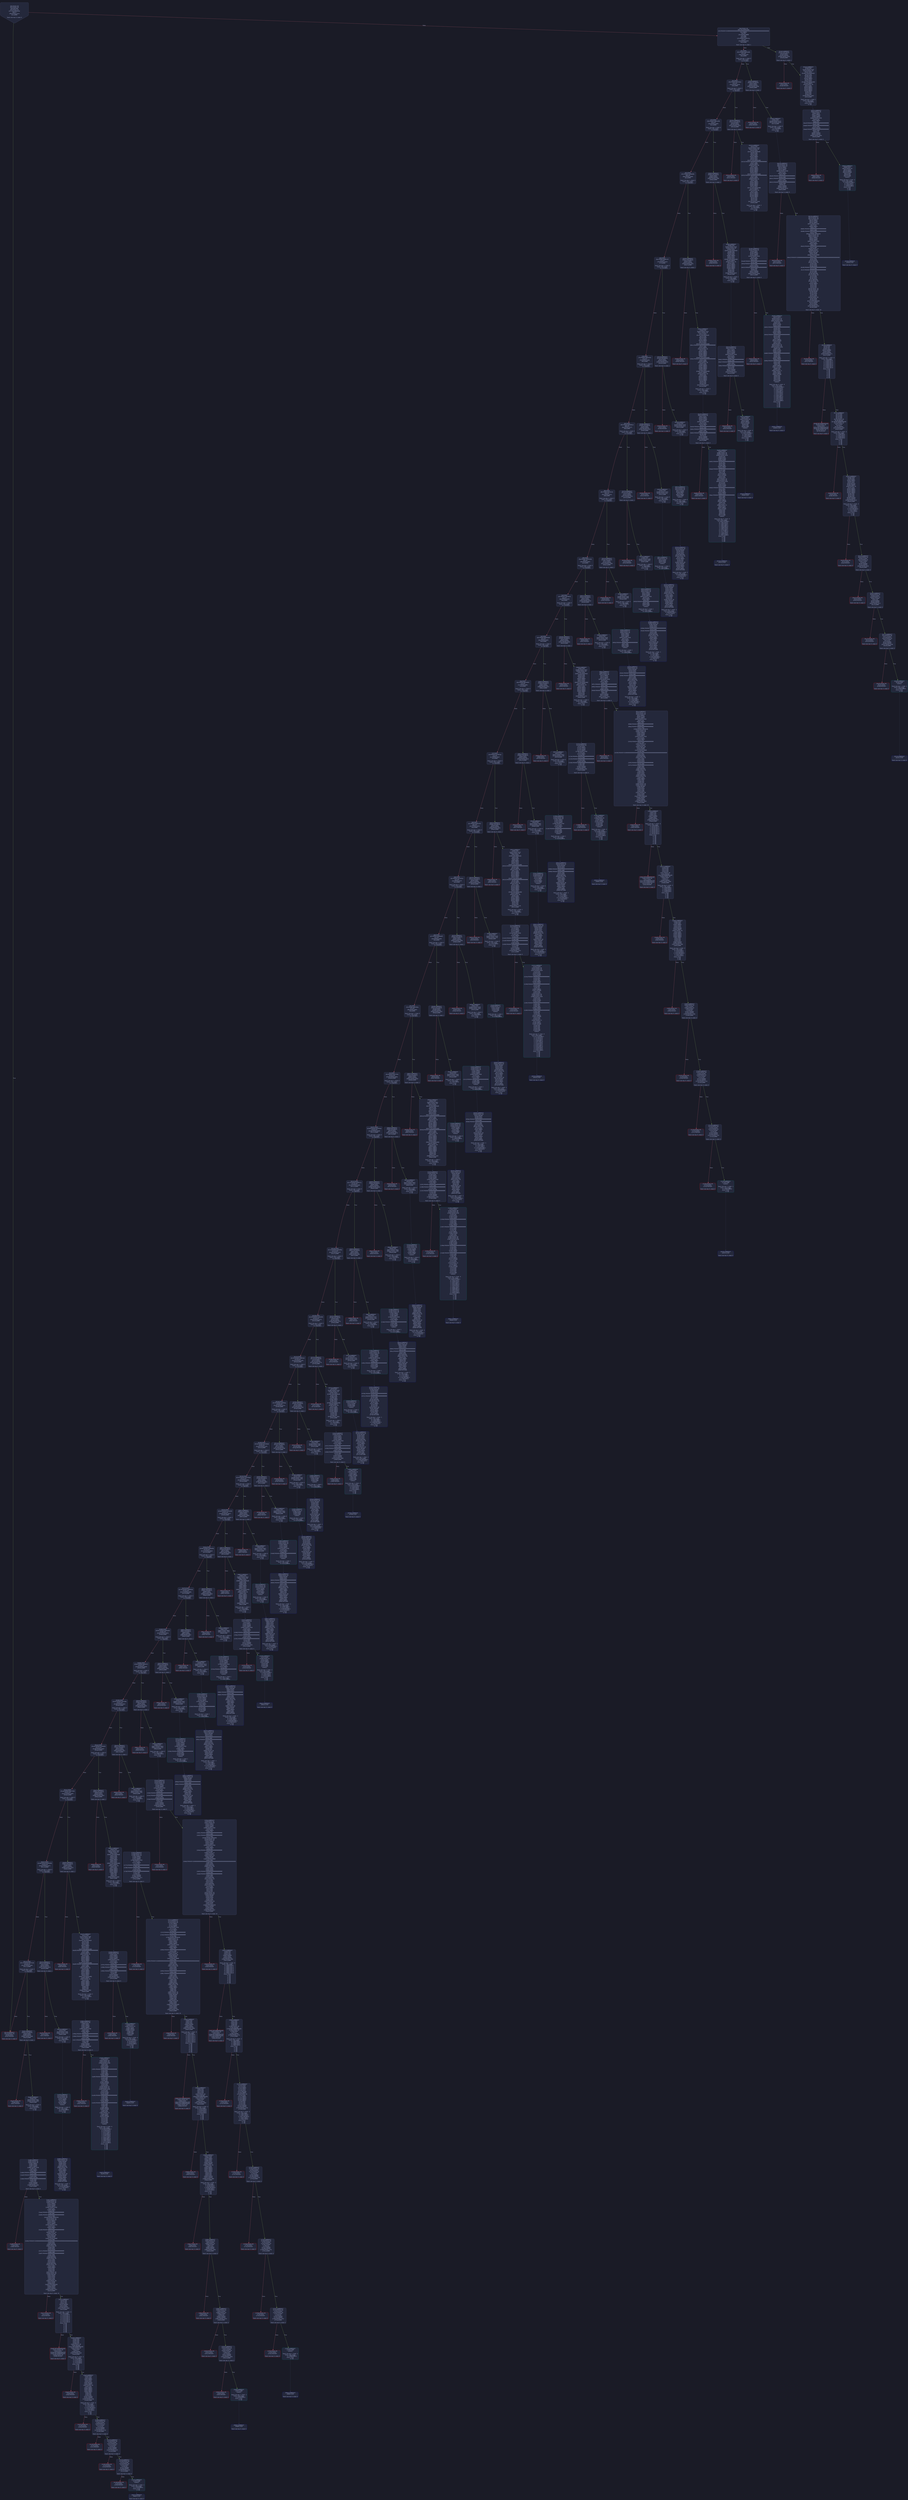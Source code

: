 digraph G {
    node [shape=box, style="filled, rounded", color="#565f89", fontcolor="#c0caf5", fontname="Helvetica", fillcolor="#24283b"];
    edge [color="#414868", fontcolor="#c0caf5", fontname="Helvetica"];
    bgcolor="#1a1b26";
    0 [ label = "[00] PUSH1 80
[02] PUSH1 40
[04] MSTORE
[05] PUSH1 04
[07] CALLDATASIZE
[08] LT
[09] PUSH2 01cd
[0c] JUMPI

Stack size req: 0, sizeΔ: 0
" shape = invhouse]
    1 [ label = "[0d] PUSH1 00
[0f] CALLDATALOAD
[10] PUSH29 0100000000000000000000000000000000000000000000000000000000
[2e] SWAP1
[2f] DIV
[30] PUSH4 ffffffff
[35] AND
[36] DUP1
[37] PUSH4 0160751c
[3c] EQ
[3d] PUSH2 01d2
[40] JUMPI

Stack size req: 0, sizeΔ: 1
"]
    2 [ label = "[41] DUP1
[42] PUSH4 0a642d00
[47] EQ
[48] PUSH2 01ff
[4b] JUMPI

Stack size req: 1, sizeΔ: 0
Entry->Op usage:
	0->71:EQ:1
"]
    3 [ label = "[4c] DUP1
[4d] PUSH4 0fa356bd
[52] EQ
[53] PUSH2 0216
[56] JUMPI

Stack size req: 1, sizeΔ: 0
Entry->Op usage:
	0->82:EQ:1
"]
    4 [ label = "[57] DUP1
[58] PUSH4 2dbce390
[5d] EQ
[5e] PUSH2 0283
[61] JUMPI

Stack size req: 1, sizeΔ: 0
Entry->Op usage:
	0->93:EQ:1
"]
    5 [ label = "[62] DUP1
[63] PUSH4 4108a00b
[68] EQ
[69] PUSH2 02b0
[6c] JUMPI

Stack size req: 1, sizeΔ: 0
Entry->Op usage:
	0->104:EQ:1
"]
    6 [ label = "[6d] DUP1
[6e] PUSH4 4afbb7d7
[73] EQ
[74] PUSH2 031d
[77] JUMPI

Stack size req: 1, sizeΔ: 0
Entry->Op usage:
	0->115:EQ:1
"]
    7 [ label = "[78] DUP1
[79] PUSH4 5f8a3029
[7e] EQ
[7f] PUSH2 0348
[82] JUMPI

Stack size req: 1, sizeΔ: 0
Entry->Op usage:
	0->126:EQ:1
"]
    8 [ label = "[83] DUP1
[84] PUSH4 6699d9cd
[89] EQ
[8a] PUSH2 0373
[8d] JUMPI

Stack size req: 1, sizeΔ: 0
Entry->Op usage:
	0->137:EQ:1
"]
    9 [ label = "[8e] DUP1
[8f] PUSH4 691f2216
[94] EQ
[95] PUSH2 03ca
[98] JUMPI

Stack size req: 1, sizeΔ: 0
Entry->Op usage:
	0->148:EQ:1
"]
    10 [ label = "[99] DUP1
[9a] PUSH4 7055410b
[9f] EQ
[a0] PUSH2 0421
[a3] JUMPI

Stack size req: 1, sizeΔ: 0
Entry->Op usage:
	0->159:EQ:1
"]
    11 [ label = "[a4] DUP1
[a5] PUSH4 78238cf0
[aa] EQ
[ab] PUSH2 0438
[ae] JUMPI

Stack size req: 1, sizeΔ: 0
Entry->Op usage:
	0->170:EQ:1
"]
    12 [ label = "[af] DUP1
[b0] PUSH4 882b4e68
[b5] EQ
[b6] PUSH2 0465
[b9] JUMPI

Stack size req: 1, sizeΔ: 0
Entry->Op usage:
	0->181:EQ:1
"]
    13 [ label = "[ba] DUP1
[bb] PUSH4 8bec683f
[c0] EQ
[c1] PUSH2 04bc
[c4] JUMPI

Stack size req: 1, sizeΔ: 0
Entry->Op usage:
	0->192:EQ:1
"]
    14 [ label = "[c5] DUP1
[c6] PUSH4 927d41ee
[cb] EQ
[cc] PUSH2 04e7
[cf] JUMPI

Stack size req: 1, sizeΔ: 0
Entry->Op usage:
	0->203:EQ:1
"]
    15 [ label = "[d0] DUP1
[d1] PUSH4 9eee5787
[d6] EQ
[d7] PUSH2 0554
[da] JUMPI

Stack size req: 1, sizeΔ: 0
Entry->Op usage:
	0->214:EQ:1
"]
    16 [ label = "[db] DUP1
[dc] PUSH4 a21a32cb
[e1] EQ
[e2] PUSH2 057f
[e5] JUMPI

Stack size req: 1, sizeΔ: 0
Entry->Op usage:
	0->225:EQ:1
"]
    17 [ label = "[e6] DUP1
[e7] PUSH4 ab9dbd07
[ec] EQ
[ed] PUSH2 05d6
[f0] JUMPI

Stack size req: 1, sizeΔ: 0
Entry->Op usage:
	0->236:EQ:1
"]
    18 [ label = "[f1] DUP1
[f2] PUSH4 adb1f00e
[f7] EQ
[f8] PUSH2 0601
[fb] JUMPI

Stack size req: 1, sizeΔ: 0
Entry->Op usage:
	0->247:EQ:1
"]
    19 [ label = "[fc] DUP1
[fd] PUSH4 b10c7544
[0102] EQ
[0103] PUSH2 066e
[0106] JUMPI

Stack size req: 1, sizeΔ: 0
Entry->Op usage:
	0->258:EQ:1
"]
    20 [ label = "[0107] DUP1
[0108] PUSH4 b55459d1
[010d] EQ
[010e] PUSH2 0699
[0111] JUMPI

Stack size req: 1, sizeΔ: 0
Entry->Op usage:
	0->269:EQ:1
"]
    21 [ label = "[0112] DUP1
[0113] PUSH4 beb9571c
[0118] EQ
[0119] PUSH2 06f0
[011c] JUMPI

Stack size req: 1, sizeΔ: 0
Entry->Op usage:
	0->280:EQ:1
"]
    22 [ label = "[011d] DUP1
[011e] PUSH4 bebe4f6d
[0123] EQ
[0124] PUSH2 0747
[0127] JUMPI

Stack size req: 1, sizeΔ: 0
Entry->Op usage:
	0->291:EQ:1
"]
    23 [ label = "[0128] DUP1
[0129] PUSH4 c2a029f0
[012e] EQ
[012f] PUSH2 0772
[0132] JUMPI

Stack size req: 1, sizeΔ: 0
Entry->Op usage:
	0->302:EQ:1
"]
    24 [ label = "[0133] DUP1
[0134] PUSH4 c946f3af
[0139] EQ
[013a] PUSH2 079f
[013d] JUMPI

Stack size req: 1, sizeΔ: 0
Entry->Op usage:
	0->313:EQ:1
"]
    25 [ label = "[013e] DUP1
[013f] PUSH4 cfa446ec
[0144] EQ
[0145] PUSH2 07ca
[0148] JUMPI

Stack size req: 1, sizeΔ: 0
Entry->Op usage:
	0->324:EQ:1
"]
    26 [ label = "[0149] DUP1
[014a] PUSH4 d51d4fa8
[014f] EQ
[0150] PUSH2 07f5
[0153] JUMPI

Stack size req: 1, sizeΔ: 0
Entry->Op usage:
	0->335:EQ:1
"]
    27 [ label = "[0154] DUP1
[0155] PUSH4 d70108a6
[015a] EQ
[015b] PUSH2 084c
[015e] JUMPI

Stack size req: 1, sizeΔ: 0
Entry->Op usage:
	0->346:EQ:1
"]
    28 [ label = "[015f] DUP1
[0160] PUSH4 dc5d184f
[0165] EQ
[0166] PUSH2 0877
[0169] JUMPI

Stack size req: 1, sizeΔ: 0
Entry->Op usage:
	0->357:EQ:1
"]
    29 [ label = "[016a] DUP1
[016b] PUSH4 e5b6b4fb
[0170] EQ
[0171] PUSH2 08a4
[0174] JUMPI

Stack size req: 1, sizeΔ: 0
Entry->Op usage:
	0->368:EQ:1
"]
    30 [ label = "[0175] DUP1
[0176] PUSH4 eaeb83a2
[017b] EQ
[017c] PUSH2 08fb
[017f] JUMPI

Stack size req: 1, sizeΔ: 0
Entry->Op usage:
	0->379:EQ:1
"]
    31 [ label = "[0180] DUP1
[0181] PUSH4 eb0eea61
[0186] EQ
[0187] PUSH2 0952
[018a] JUMPI

Stack size req: 1, sizeΔ: 0
Entry->Op usage:
	0->390:EQ:1
"]
    32 [ label = "[018b] DUP1
[018c] PUSH4 efbb5f17
[0191] EQ
[0192] PUSH2 09a9
[0195] JUMPI

Stack size req: 1, sizeΔ: 0
Entry->Op usage:
	0->401:EQ:1
"]
    33 [ label = "[0196] DUP1
[0197] PUSH4 f3acc06b
[019c] EQ
[019d] PUSH2 09c0
[01a0] JUMPI

Stack size req: 1, sizeΔ: 0
Entry->Op usage:
	0->412:EQ:1
"]
    34 [ label = "[01a1] DUP1
[01a2] PUSH4 f3cee64d
[01a7] EQ
[01a8] PUSH2 09d7
[01ab] JUMPI

Stack size req: 1, sizeΔ: 0
Entry->Op usage:
	0->423:EQ:1
"]
    35 [ label = "[01ac] DUP1
[01ad] PUSH4 f8e17464
[01b2] EQ
[01b3] PUSH2 0a04
[01b6] JUMPI

Stack size req: 1, sizeΔ: 0
Entry->Op usage:
	0->434:EQ:1
"]
    36 [ label = "[01b7] DUP1
[01b8] PUSH4 fb5d5999
[01bd] EQ
[01be] PUSH2 0a71
[01c1] JUMPI

Stack size req: 1, sizeΔ: 0
Entry->Op usage:
	0->445:EQ:1
"]
    37 [ label = "[01c2] DUP1
[01c3] PUSH4 ff9151dd
[01c8] EQ
[01c9] PUSH2 0a9c
[01cc] JUMPI

Stack size req: 1, sizeΔ: 0
Entry->Op usage:
	0->456:EQ:1
"]
    38 [ label = "[01cd] JUMPDEST
[01ce] PUSH1 00
[01d0] DUP1
[01d1] REVERT

Stack size req: 0, sizeΔ: 0
" color = "red"]
    39 [ label = "[01d2] JUMPDEST
[01d3] CALLVALUE
[01d4] DUP1
[01d5] ISZERO
[01d6] PUSH2 01de
[01d9] JUMPI

Stack size req: 0, sizeΔ: 1
"]
    40 [ label = "[01da] PUSH1 00
[01dc] DUP1
[01dd] REVERT

Stack size req: 0, sizeΔ: 0
" color = "red"]
    41 [ label = "[01de] JUMPDEST
[01df] POP
[01e0] PUSH2 01fd
[01e3] PUSH1 04
[01e5] DUP1
[01e6] CALLDATASIZE
[01e7] SUB
[01e8] DUP2
[01e9] ADD
[01ea] SWAP1
[01eb] DUP1
[01ec] DUP1
[01ed] CALLDATALOAD
[01ee] SWAP1
[01ef] PUSH1 20
[01f1] ADD
[01f2] SWAP1
[01f3] SWAP3
[01f4] SWAP2
[01f5] SWAP1
[01f6] POP
[01f7] POP
[01f8] POP
[01f9] PUSH2 0ab3
[01fc] JUMP

Stack size req: 1, sizeΔ: 1
Entry->Op usage:
	0->479:POP:0
Entry->Exit:
	0->😵
"]
    42 [ label = "[01fd] JUMPDEST
[01fe] STOP

Stack size req: 0, sizeΔ: 0
" color = "darkblue"]
    43 [ label = "[01ff] JUMPDEST
[0200] CALLVALUE
[0201] DUP1
[0202] ISZERO
[0203] PUSH2 020b
[0206] JUMPI

Stack size req: 0, sizeΔ: 1
"]
    44 [ label = "[0207] PUSH1 00
[0209] DUP1
[020a] REVERT

Stack size req: 0, sizeΔ: 0
" color = "red"]
    45 [ label = "[020b] JUMPDEST
[020c] POP
[020d] PUSH2 0214
[0210] PUSH2 0b18
[0213] JUMP

Stack size req: 1, sizeΔ: 0
Entry->Op usage:
	0->524:POP:0
Entry->Exit:
	0->😵
"]
    46 [ label = "[0214] JUMPDEST
[0215] STOP

Stack size req: 0, sizeΔ: 0
" color = "darkblue"]
    47 [ label = "[0216] JUMPDEST
[0217] CALLVALUE
[0218] DUP1
[0219] ISZERO
[021a] PUSH2 0222
[021d] JUMPI

Stack size req: 0, sizeΔ: 1
"]
    48 [ label = "[021e] PUSH1 00
[0220] DUP1
[0221] REVERT

Stack size req: 0, sizeΔ: 0
" color = "red"]
    49 [ label = "[0222] JUMPDEST
[0223] POP
[0224] PUSH2 0281
[0227] PUSH1 04
[0229] DUP1
[022a] CALLDATASIZE
[022b] SUB
[022c] DUP2
[022d] ADD
[022e] SWAP1
[022f] DUP1
[0230] DUP1
[0231] CALLDATALOAD
[0232] PUSH20 ffffffffffffffffffffffffffffffffffffffff
[0247] AND
[0248] SWAP1
[0249] PUSH1 20
[024b] ADD
[024c] SWAP1
[024d] SWAP3
[024e] SWAP2
[024f] SWAP1
[0250] DUP1
[0251] CALLDATALOAD
[0252] PUSH20 ffffffffffffffffffffffffffffffffffffffff
[0267] AND
[0268] SWAP1
[0269] PUSH1 20
[026b] ADD
[026c] SWAP1
[026d] SWAP3
[026e] SWAP2
[026f] SWAP1
[0270] DUP1
[0271] CALLDATALOAD
[0272] SWAP1
[0273] PUSH1 20
[0275] ADD
[0276] SWAP1
[0277] SWAP3
[0278] SWAP2
[0279] SWAP1
[027a] POP
[027b] POP
[027c] POP
[027d] PUSH2 0cdb
[0280] JUMP

Stack size req: 1, sizeΔ: 3
Entry->Op usage:
	0->547:POP:0
Entry->Exit:
	0->😵
"]
    50 [ label = "[0281] JUMPDEST
[0282] STOP

Stack size req: 0, sizeΔ: 0
" color = "darkblue"]
    51 [ label = "[0283] JUMPDEST
[0284] CALLVALUE
[0285] DUP1
[0286] ISZERO
[0287] PUSH2 028f
[028a] JUMPI

Stack size req: 0, sizeΔ: 1
"]
    52 [ label = "[028b] PUSH1 00
[028d] DUP1
[028e] REVERT

Stack size req: 0, sizeΔ: 0
" color = "red"]
    53 [ label = "[028f] JUMPDEST
[0290] POP
[0291] PUSH2 02ae
[0294] PUSH1 04
[0296] DUP1
[0297] CALLDATASIZE
[0298] SUB
[0299] DUP2
[029a] ADD
[029b] SWAP1
[029c] DUP1
[029d] DUP1
[029e] CALLDATALOAD
[029f] SWAP1
[02a0] PUSH1 20
[02a2] ADD
[02a3] SWAP1
[02a4] SWAP3
[02a5] SWAP2
[02a6] SWAP1
[02a7] POP
[02a8] POP
[02a9] POP
[02aa] PUSH2 0dc4
[02ad] JUMP

Stack size req: 1, sizeΔ: 1
Entry->Op usage:
	0->656:POP:0
Entry->Exit:
	0->😵
"]
    54 [ label = "[02ae] JUMPDEST
[02af] STOP

Stack size req: 0, sizeΔ: 0
" color = "darkblue"]
    55 [ label = "[02b0] JUMPDEST
[02b1] CALLVALUE
[02b2] DUP1
[02b3] ISZERO
[02b4] PUSH2 02bc
[02b7] JUMPI

Stack size req: 0, sizeΔ: 1
"]
    56 [ label = "[02b8] PUSH1 00
[02ba] DUP1
[02bb] REVERT

Stack size req: 0, sizeΔ: 0
" color = "red"]
    57 [ label = "[02bc] JUMPDEST
[02bd] POP
[02be] PUSH2 031b
[02c1] PUSH1 04
[02c3] DUP1
[02c4] CALLDATASIZE
[02c5] SUB
[02c6] DUP2
[02c7] ADD
[02c8] SWAP1
[02c9] DUP1
[02ca] DUP1
[02cb] CALLDATALOAD
[02cc] PUSH20 ffffffffffffffffffffffffffffffffffffffff
[02e1] AND
[02e2] SWAP1
[02e3] PUSH1 20
[02e5] ADD
[02e6] SWAP1
[02e7] SWAP3
[02e8] SWAP2
[02e9] SWAP1
[02ea] DUP1
[02eb] CALLDATALOAD
[02ec] PUSH20 ffffffffffffffffffffffffffffffffffffffff
[0301] AND
[0302] SWAP1
[0303] PUSH1 20
[0305] ADD
[0306] SWAP1
[0307] SWAP3
[0308] SWAP2
[0309] SWAP1
[030a] DUP1
[030b] CALLDATALOAD
[030c] SWAP1
[030d] PUSH1 20
[030f] ADD
[0310] SWAP1
[0311] SWAP3
[0312] SWAP2
[0313] SWAP1
[0314] POP
[0315] POP
[0316] POP
[0317] PUSH2 0e29
[031a] JUMP

Stack size req: 1, sizeΔ: 3
Entry->Op usage:
	0->701:POP:0
Entry->Exit:
	0->😵
"]
    58 [ label = "[031b] JUMPDEST
[031c] STOP

Stack size req: 0, sizeΔ: 0
" color = "darkblue"]
    59 [ label = "[031d] JUMPDEST
[031e] CALLVALUE
[031f] DUP1
[0320] ISZERO
[0321] PUSH2 0329
[0324] JUMPI

Stack size req: 0, sizeΔ: 1
"]
    60 [ label = "[0325] PUSH1 00
[0327] DUP1
[0328] REVERT

Stack size req: 0, sizeΔ: 0
" color = "red"]
    61 [ label = "[0329] JUMPDEST
[032a] POP
[032b] PUSH2 0332
[032e] PUSH2 0f12
[0331] JUMP

Stack size req: 1, sizeΔ: 0
Entry->Op usage:
	0->810:POP:0
Entry->Exit:
	0->😵
"]
    62 [ label = "[0332] JUMPDEST
[0333] PUSH1 40
[0335] MLOAD
[0336] DUP1
[0337] DUP3
[0338] DUP2
[0339] MSTORE
[033a] PUSH1 20
[033c] ADD
[033d] SWAP2
[033e] POP
[033f] POP
[0340] PUSH1 40
[0342] MLOAD
[0343] DUP1
[0344] SWAP2
[0345] SUB
[0346] SWAP1
[0347] RETURN

Stack size req: 1, sizeΔ: -1
Entry->Op usage:
	0->825:MSTORE:1
	0->830:POP:0
Entry->Exit:
	0->😵
" color = "darkblue"]
    63 [ label = "[0348] JUMPDEST
[0349] CALLVALUE
[034a] DUP1
[034b] ISZERO
[034c] PUSH2 0354
[034f] JUMPI

Stack size req: 0, sizeΔ: 1
"]
    64 [ label = "[0350] PUSH1 00
[0352] DUP1
[0353] REVERT

Stack size req: 0, sizeΔ: 0
" color = "red"]
    65 [ label = "[0354] JUMPDEST
[0355] POP
[0356] PUSH2 035d
[0359] PUSH2 0f1c
[035c] JUMP

Stack size req: 1, sizeΔ: 0
Entry->Op usage:
	0->853:POP:0
Entry->Exit:
	0->😵
"]
    66 [ label = "[035d] JUMPDEST
[035e] PUSH1 40
[0360] MLOAD
[0361] DUP1
[0362] DUP3
[0363] DUP2
[0364] MSTORE
[0365] PUSH1 20
[0367] ADD
[0368] SWAP2
[0369] POP
[036a] POP
[036b] PUSH1 40
[036d] MLOAD
[036e] DUP1
[036f] SWAP2
[0370] SUB
[0371] SWAP1
[0372] RETURN

Stack size req: 1, sizeΔ: -1
Entry->Op usage:
	0->868:MSTORE:1
	0->873:POP:0
Entry->Exit:
	0->😵
" color = "darkblue"]
    67 [ label = "[0373] JUMPDEST
[0374] CALLVALUE
[0375] DUP1
[0376] ISZERO
[0377] PUSH2 037f
[037a] JUMPI

Stack size req: 0, sizeΔ: 1
"]
    68 [ label = "[037b] PUSH1 00
[037d] DUP1
[037e] REVERT

Stack size req: 0, sizeΔ: 0
" color = "red"]
    69 [ label = "[037f] JUMPDEST
[0380] POP
[0381] PUSH2 0388
[0384] PUSH2 0f22
[0387] JUMP

Stack size req: 1, sizeΔ: 0
Entry->Op usage:
	0->896:POP:0
Entry->Exit:
	0->😵
"]
    70 [ label = "[0388] JUMPDEST
[0389] PUSH1 40
[038b] MLOAD
[038c] DUP1
[038d] DUP3
[038e] PUSH20 ffffffffffffffffffffffffffffffffffffffff
[03a3] AND
[03a4] PUSH20 ffffffffffffffffffffffffffffffffffffffff
[03b9] AND
[03ba] DUP2
[03bb] MSTORE
[03bc] PUSH1 20
[03be] ADD
[03bf] SWAP2
[03c0] POP
[03c1] POP
[03c2] PUSH1 40
[03c4] MLOAD
[03c5] DUP1
[03c6] SWAP2
[03c7] SUB
[03c8] SWAP1
[03c9] RETURN

Stack size req: 1, sizeΔ: -1
Entry->Op usage:
	0->931:AND:1
	0->953:AND:1
	0->955:MSTORE:1
	0->960:POP:0
Entry->Exit:
	0->😵
" color = "darkblue"]
    71 [ label = "[03ca] JUMPDEST
[03cb] CALLVALUE
[03cc] DUP1
[03cd] ISZERO
[03ce] PUSH2 03d6
[03d1] JUMPI

Stack size req: 0, sizeΔ: 1
"]
    72 [ label = "[03d2] PUSH1 00
[03d4] DUP1
[03d5] REVERT

Stack size req: 0, sizeΔ: 0
" color = "red"]
    73 [ label = "[03d6] JUMPDEST
[03d7] POP
[03d8] PUSH2 03df
[03db] PUSH2 0f48
[03de] JUMP

Stack size req: 1, sizeΔ: 0
Entry->Op usage:
	0->983:POP:0
Entry->Exit:
	0->😵
"]
    74 [ label = "[03df] JUMPDEST
[03e0] PUSH1 40
[03e2] MLOAD
[03e3] DUP1
[03e4] DUP3
[03e5] PUSH20 ffffffffffffffffffffffffffffffffffffffff
[03fa] AND
[03fb] PUSH20 ffffffffffffffffffffffffffffffffffffffff
[0410] AND
[0411] DUP2
[0412] MSTORE
[0413] PUSH1 20
[0415] ADD
[0416] SWAP2
[0417] POP
[0418] POP
[0419] PUSH1 40
[041b] MLOAD
[041c] DUP1
[041d] SWAP2
[041e] SUB
[041f] SWAP1
[0420] RETURN

Stack size req: 1, sizeΔ: -1
Entry->Op usage:
	0->1018:AND:1
	0->1040:AND:1
	0->1042:MSTORE:1
	0->1047:POP:0
Entry->Exit:
	0->😵
" color = "darkblue"]
    75 [ label = "[0421] JUMPDEST
[0422] CALLVALUE
[0423] DUP1
[0424] ISZERO
[0425] PUSH2 042d
[0428] JUMPI

Stack size req: 0, sizeΔ: 1
"]
    76 [ label = "[0429] PUSH1 00
[042b] DUP1
[042c] REVERT

Stack size req: 0, sizeΔ: 0
" color = "red"]
    77 [ label = "[042d] JUMPDEST
[042e] POP
[042f] PUSH2 0436
[0432] PUSH2 0f6e
[0435] JUMP

Stack size req: 1, sizeΔ: 0
Entry->Op usage:
	0->1070:POP:0
Entry->Exit:
	0->😵
"]
    78 [ label = "[0436] JUMPDEST
[0437] STOP

Stack size req: 0, sizeΔ: 0
" color = "darkblue"]
    79 [ label = "[0438] JUMPDEST
[0439] CALLVALUE
[043a] DUP1
[043b] ISZERO
[043c] PUSH2 0444
[043f] JUMPI

Stack size req: 0, sizeΔ: 1
"]
    80 [ label = "[0440] PUSH1 00
[0442] DUP1
[0443] REVERT

Stack size req: 0, sizeΔ: 0
" color = "red"]
    81 [ label = "[0444] JUMPDEST
[0445] POP
[0446] PUSH2 0463
[0449] PUSH1 04
[044b] DUP1
[044c] CALLDATASIZE
[044d] SUB
[044e] DUP2
[044f] ADD
[0450] SWAP1
[0451] DUP1
[0452] DUP1
[0453] CALLDATALOAD
[0454] SWAP1
[0455] PUSH1 20
[0457] ADD
[0458] SWAP1
[0459] SWAP3
[045a] SWAP2
[045b] SWAP1
[045c] POP
[045d] POP
[045e] POP
[045f] PUSH2 1131
[0462] JUMP

Stack size req: 1, sizeΔ: 1
Entry->Op usage:
	0->1093:POP:0
Entry->Exit:
	0->😵
"]
    82 [ label = "[0463] JUMPDEST
[0464] STOP

Stack size req: 0, sizeΔ: 0
" color = "darkblue"]
    83 [ label = "[0465] JUMPDEST
[0466] CALLVALUE
[0467] DUP1
[0468] ISZERO
[0469] PUSH2 0471
[046c] JUMPI

Stack size req: 0, sizeΔ: 1
"]
    84 [ label = "[046d] PUSH1 00
[046f] DUP1
[0470] REVERT

Stack size req: 0, sizeΔ: 0
" color = "red"]
    85 [ label = "[0471] JUMPDEST
[0472] POP
[0473] PUSH2 047a
[0476] PUSH2 1196
[0479] JUMP

Stack size req: 1, sizeΔ: 0
Entry->Op usage:
	0->1138:POP:0
Entry->Exit:
	0->😵
"]
    86 [ label = "[047a] JUMPDEST
[047b] PUSH1 40
[047d] MLOAD
[047e] DUP1
[047f] DUP3
[0480] PUSH20 ffffffffffffffffffffffffffffffffffffffff
[0495] AND
[0496] PUSH20 ffffffffffffffffffffffffffffffffffffffff
[04ab] AND
[04ac] DUP2
[04ad] MSTORE
[04ae] PUSH1 20
[04b0] ADD
[04b1] SWAP2
[04b2] POP
[04b3] POP
[04b4] PUSH1 40
[04b6] MLOAD
[04b7] DUP1
[04b8] SWAP2
[04b9] SUB
[04ba] SWAP1
[04bb] RETURN

Stack size req: 1, sizeΔ: -1
Entry->Op usage:
	0->1173:AND:1
	0->1195:AND:1
	0->1197:MSTORE:1
	0->1202:POP:0
Entry->Exit:
	0->😵
" color = "darkblue"]
    87 [ label = "[04bc] JUMPDEST
[04bd] CALLVALUE
[04be] DUP1
[04bf] ISZERO
[04c0] PUSH2 04c8
[04c3] JUMPI

Stack size req: 0, sizeΔ: 1
"]
    88 [ label = "[04c4] PUSH1 00
[04c6] DUP1
[04c7] REVERT

Stack size req: 0, sizeΔ: 0
" color = "red"]
    89 [ label = "[04c8] JUMPDEST
[04c9] POP
[04ca] PUSH2 04d1
[04cd] PUSH2 11bc
[04d0] JUMP

Stack size req: 1, sizeΔ: 0
Entry->Op usage:
	0->1225:POP:0
Entry->Exit:
	0->😵
"]
    90 [ label = "[04d1] JUMPDEST
[04d2] PUSH1 40
[04d4] MLOAD
[04d5] DUP1
[04d6] DUP3
[04d7] DUP2
[04d8] MSTORE
[04d9] PUSH1 20
[04db] ADD
[04dc] SWAP2
[04dd] POP
[04de] POP
[04df] PUSH1 40
[04e1] MLOAD
[04e2] DUP1
[04e3] SWAP2
[04e4] SUB
[04e5] SWAP1
[04e6] RETURN

Stack size req: 1, sizeΔ: -1
Entry->Op usage:
	0->1240:MSTORE:1
	0->1245:POP:0
Entry->Exit:
	0->😵
" color = "darkblue"]
    91 [ label = "[04e7] JUMPDEST
[04e8] CALLVALUE
[04e9] DUP1
[04ea] ISZERO
[04eb] PUSH2 04f3
[04ee] JUMPI

Stack size req: 0, sizeΔ: 1
"]
    92 [ label = "[04ef] PUSH1 00
[04f1] DUP1
[04f2] REVERT

Stack size req: 0, sizeΔ: 0
" color = "red"]
    93 [ label = "[04f3] JUMPDEST
[04f4] POP
[04f5] PUSH2 0552
[04f8] PUSH1 04
[04fa] DUP1
[04fb] CALLDATASIZE
[04fc] SUB
[04fd] DUP2
[04fe] ADD
[04ff] SWAP1
[0500] DUP1
[0501] DUP1
[0502] CALLDATALOAD
[0503] PUSH20 ffffffffffffffffffffffffffffffffffffffff
[0518] AND
[0519] SWAP1
[051a] PUSH1 20
[051c] ADD
[051d] SWAP1
[051e] SWAP3
[051f] SWAP2
[0520] SWAP1
[0521] DUP1
[0522] CALLDATALOAD
[0523] PUSH20 ffffffffffffffffffffffffffffffffffffffff
[0538] AND
[0539] SWAP1
[053a] PUSH1 20
[053c] ADD
[053d] SWAP1
[053e] SWAP3
[053f] SWAP2
[0540] SWAP1
[0541] DUP1
[0542] CALLDATALOAD
[0543] SWAP1
[0544] PUSH1 20
[0546] ADD
[0547] SWAP1
[0548] SWAP3
[0549] SWAP2
[054a] SWAP1
[054b] POP
[054c] POP
[054d] POP
[054e] PUSH2 11c6
[0551] JUMP

Stack size req: 1, sizeΔ: 3
Entry->Op usage:
	0->1268:POP:0
Entry->Exit:
	0->😵
"]
    94 [ label = "[0552] JUMPDEST
[0553] STOP

Stack size req: 0, sizeΔ: 0
" color = "darkblue"]
    95 [ label = "[0554] JUMPDEST
[0555] CALLVALUE
[0556] DUP1
[0557] ISZERO
[0558] PUSH2 0560
[055b] JUMPI

Stack size req: 0, sizeΔ: 1
"]
    96 [ label = "[055c] PUSH1 00
[055e] DUP1
[055f] REVERT

Stack size req: 0, sizeΔ: 0
" color = "red"]
    97 [ label = "[0560] JUMPDEST
[0561] POP
[0562] PUSH2 0569
[0565] PUSH2 12af
[0568] JUMP

Stack size req: 1, sizeΔ: 0
Entry->Op usage:
	0->1377:POP:0
Entry->Exit:
	0->😵
"]
    98 [ label = "[0569] JUMPDEST
[056a] PUSH1 40
[056c] MLOAD
[056d] DUP1
[056e] DUP3
[056f] DUP2
[0570] MSTORE
[0571] PUSH1 20
[0573] ADD
[0574] SWAP2
[0575] POP
[0576] POP
[0577] PUSH1 40
[0579] MLOAD
[057a] DUP1
[057b] SWAP2
[057c] SUB
[057d] SWAP1
[057e] RETURN

Stack size req: 1, sizeΔ: -1
Entry->Op usage:
	0->1392:MSTORE:1
	0->1397:POP:0
Entry->Exit:
	0->😵
" color = "darkblue"]
    99 [ label = "[057f] JUMPDEST
[0580] CALLVALUE
[0581] DUP1
[0582] ISZERO
[0583] PUSH2 058b
[0586] JUMPI

Stack size req: 0, sizeΔ: 1
"]
    100 [ label = "[0587] PUSH1 00
[0589] DUP1
[058a] REVERT

Stack size req: 0, sizeΔ: 0
" color = "red"]
    101 [ label = "[058b] JUMPDEST
[058c] POP
[058d] PUSH2 0594
[0590] PUSH2 12b5
[0593] JUMP

Stack size req: 1, sizeΔ: 0
Entry->Op usage:
	0->1420:POP:0
Entry->Exit:
	0->😵
"]
    102 [ label = "[0594] JUMPDEST
[0595] PUSH1 40
[0597] MLOAD
[0598] DUP1
[0599] DUP3
[059a] PUSH20 ffffffffffffffffffffffffffffffffffffffff
[05af] AND
[05b0] PUSH20 ffffffffffffffffffffffffffffffffffffffff
[05c5] AND
[05c6] DUP2
[05c7] MSTORE
[05c8] PUSH1 20
[05ca] ADD
[05cb] SWAP2
[05cc] POP
[05cd] POP
[05ce] PUSH1 40
[05d0] MLOAD
[05d1] DUP1
[05d2] SWAP2
[05d3] SUB
[05d4] SWAP1
[05d5] RETURN

Stack size req: 1, sizeΔ: -1
Entry->Op usage:
	0->1455:AND:1
	0->1477:AND:1
	0->1479:MSTORE:1
	0->1484:POP:0
Entry->Exit:
	0->😵
" color = "darkblue"]
    103 [ label = "[05d6] JUMPDEST
[05d7] CALLVALUE
[05d8] DUP1
[05d9] ISZERO
[05da] PUSH2 05e2
[05dd] JUMPI

Stack size req: 0, sizeΔ: 1
"]
    104 [ label = "[05de] PUSH1 00
[05e0] DUP1
[05e1] REVERT

Stack size req: 0, sizeΔ: 0
" color = "red"]
    105 [ label = "[05e2] JUMPDEST
[05e3] POP
[05e4] PUSH2 05eb
[05e7] PUSH2 12db
[05ea] JUMP

Stack size req: 1, sizeΔ: 0
Entry->Op usage:
	0->1507:POP:0
Entry->Exit:
	0->😵
"]
    106 [ label = "[05eb] JUMPDEST
[05ec] PUSH1 40
[05ee] MLOAD
[05ef] DUP1
[05f0] DUP3
[05f1] DUP2
[05f2] MSTORE
[05f3] PUSH1 20
[05f5] ADD
[05f6] SWAP2
[05f7] POP
[05f8] POP
[05f9] PUSH1 40
[05fb] MLOAD
[05fc] DUP1
[05fd] SWAP2
[05fe] SUB
[05ff] SWAP1
[0600] RETURN

Stack size req: 1, sizeΔ: -1
Entry->Op usage:
	0->1522:MSTORE:1
	0->1527:POP:0
Entry->Exit:
	0->😵
" color = "darkblue"]
    107 [ label = "[0601] JUMPDEST
[0602] CALLVALUE
[0603] DUP1
[0604] ISZERO
[0605] PUSH2 060d
[0608] JUMPI

Stack size req: 0, sizeΔ: 1
"]
    108 [ label = "[0609] PUSH1 00
[060b] DUP1
[060c] REVERT

Stack size req: 0, sizeΔ: 0
" color = "red"]
    109 [ label = "[060d] JUMPDEST
[060e] POP
[060f] PUSH2 066c
[0612] PUSH1 04
[0614] DUP1
[0615] CALLDATASIZE
[0616] SUB
[0617] DUP2
[0618] ADD
[0619] SWAP1
[061a] DUP1
[061b] DUP1
[061c] CALLDATALOAD
[061d] PUSH20 ffffffffffffffffffffffffffffffffffffffff
[0632] AND
[0633] SWAP1
[0634] PUSH1 20
[0636] ADD
[0637] SWAP1
[0638] SWAP3
[0639] SWAP2
[063a] SWAP1
[063b] DUP1
[063c] CALLDATALOAD
[063d] PUSH20 ffffffffffffffffffffffffffffffffffffffff
[0652] AND
[0653] SWAP1
[0654] PUSH1 20
[0656] ADD
[0657] SWAP1
[0658] SWAP3
[0659] SWAP2
[065a] SWAP1
[065b] DUP1
[065c] CALLDATALOAD
[065d] SWAP1
[065e] PUSH1 20
[0660] ADD
[0661] SWAP1
[0662] SWAP3
[0663] SWAP2
[0664] SWAP1
[0665] POP
[0666] POP
[0667] POP
[0668] PUSH2 12e5
[066b] JUMP

Stack size req: 1, sizeΔ: 3
Entry->Op usage:
	0->1550:POP:0
Entry->Exit:
	0->😵
"]
    110 [ label = "[066c] JUMPDEST
[066d] STOP

Stack size req: 0, sizeΔ: 0
" color = "darkblue"]
    111 [ label = "[066e] JUMPDEST
[066f] CALLVALUE
[0670] DUP1
[0671] ISZERO
[0672] PUSH2 067a
[0675] JUMPI

Stack size req: 0, sizeΔ: 1
"]
    112 [ label = "[0676] PUSH1 00
[0678] DUP1
[0679] REVERT

Stack size req: 0, sizeΔ: 0
" color = "red"]
    113 [ label = "[067a] JUMPDEST
[067b] POP
[067c] PUSH2 0683
[067f] PUSH2 13ce
[0682] JUMP

Stack size req: 1, sizeΔ: 0
Entry->Op usage:
	0->1659:POP:0
Entry->Exit:
	0->😵
"]
    114 [ label = "[0683] JUMPDEST
[0684] PUSH1 40
[0686] MLOAD
[0687] DUP1
[0688] DUP3
[0689] DUP2
[068a] MSTORE
[068b] PUSH1 20
[068d] ADD
[068e] SWAP2
[068f] POP
[0690] POP
[0691] PUSH1 40
[0693] MLOAD
[0694] DUP1
[0695] SWAP2
[0696] SUB
[0697] SWAP1
[0698] RETURN

Stack size req: 1, sizeΔ: -1
Entry->Op usage:
	0->1674:MSTORE:1
	0->1679:POP:0
Entry->Exit:
	0->😵
" color = "darkblue"]
    115 [ label = "[0699] JUMPDEST
[069a] CALLVALUE
[069b] DUP1
[069c] ISZERO
[069d] PUSH2 06a5
[06a0] JUMPI

Stack size req: 0, sizeΔ: 1
"]
    116 [ label = "[06a1] PUSH1 00
[06a3] DUP1
[06a4] REVERT

Stack size req: 0, sizeΔ: 0
" color = "red"]
    117 [ label = "[06a5] JUMPDEST
[06a6] POP
[06a7] PUSH2 06ae
[06aa] PUSH2 13d8
[06ad] JUMP

Stack size req: 1, sizeΔ: 0
Entry->Op usage:
	0->1702:POP:0
Entry->Exit:
	0->😵
"]
    118 [ label = "[06ae] JUMPDEST
[06af] PUSH1 40
[06b1] MLOAD
[06b2] DUP1
[06b3] DUP3
[06b4] PUSH20 ffffffffffffffffffffffffffffffffffffffff
[06c9] AND
[06ca] PUSH20 ffffffffffffffffffffffffffffffffffffffff
[06df] AND
[06e0] DUP2
[06e1] MSTORE
[06e2] PUSH1 20
[06e4] ADD
[06e5] SWAP2
[06e6] POP
[06e7] POP
[06e8] PUSH1 40
[06ea] MLOAD
[06eb] DUP1
[06ec] SWAP2
[06ed] SUB
[06ee] SWAP1
[06ef] RETURN

Stack size req: 1, sizeΔ: -1
Entry->Op usage:
	0->1737:AND:1
	0->1759:AND:1
	0->1761:MSTORE:1
	0->1766:POP:0
Entry->Exit:
	0->😵
" color = "darkblue"]
    119 [ label = "[06f0] JUMPDEST
[06f1] CALLVALUE
[06f2] DUP1
[06f3] ISZERO
[06f4] PUSH2 06fc
[06f7] JUMPI

Stack size req: 0, sizeΔ: 1
"]
    120 [ label = "[06f8] PUSH1 00
[06fa] DUP1
[06fb] REVERT

Stack size req: 0, sizeΔ: 0
" color = "red"]
    121 [ label = "[06fc] JUMPDEST
[06fd] POP
[06fe] PUSH2 0705
[0701] PUSH2 13fe
[0704] JUMP

Stack size req: 1, sizeΔ: 0
Entry->Op usage:
	0->1789:POP:0
Entry->Exit:
	0->😵
"]
    122 [ label = "[0705] JUMPDEST
[0706] PUSH1 40
[0708] MLOAD
[0709] DUP1
[070a] DUP3
[070b] PUSH20 ffffffffffffffffffffffffffffffffffffffff
[0720] AND
[0721] PUSH20 ffffffffffffffffffffffffffffffffffffffff
[0736] AND
[0737] DUP2
[0738] MSTORE
[0739] PUSH1 20
[073b] ADD
[073c] SWAP2
[073d] POP
[073e] POP
[073f] PUSH1 40
[0741] MLOAD
[0742] DUP1
[0743] SWAP2
[0744] SUB
[0745] SWAP1
[0746] RETURN

Stack size req: 1, sizeΔ: -1
Entry->Op usage:
	0->1824:AND:1
	0->1846:AND:1
	0->1848:MSTORE:1
	0->1853:POP:0
Entry->Exit:
	0->😵
" color = "darkblue"]
    123 [ label = "[0747] JUMPDEST
[0748] CALLVALUE
[0749] DUP1
[074a] ISZERO
[074b] PUSH2 0753
[074e] JUMPI

Stack size req: 0, sizeΔ: 1
"]
    124 [ label = "[074f] PUSH1 00
[0751] DUP1
[0752] REVERT

Stack size req: 0, sizeΔ: 0
" color = "red"]
    125 [ label = "[0753] JUMPDEST
[0754] POP
[0755] PUSH2 075c
[0758] PUSH2 1424
[075b] JUMP

Stack size req: 1, sizeΔ: 0
Entry->Op usage:
	0->1876:POP:0
Entry->Exit:
	0->😵
"]
    126 [ label = "[075c] JUMPDEST
[075d] PUSH1 40
[075f] MLOAD
[0760] DUP1
[0761] DUP3
[0762] DUP2
[0763] MSTORE
[0764] PUSH1 20
[0766] ADD
[0767] SWAP2
[0768] POP
[0769] POP
[076a] PUSH1 40
[076c] MLOAD
[076d] DUP1
[076e] SWAP2
[076f] SUB
[0770] SWAP1
[0771] RETURN

Stack size req: 1, sizeΔ: -1
Entry->Op usage:
	0->1891:MSTORE:1
	0->1896:POP:0
Entry->Exit:
	0->😵
" color = "darkblue"]
    127 [ label = "[0772] JUMPDEST
[0773] CALLVALUE
[0774] DUP1
[0775] ISZERO
[0776] PUSH2 077e
[0779] JUMPI

Stack size req: 0, sizeΔ: 1
"]
    128 [ label = "[077a] PUSH1 00
[077c] DUP1
[077d] REVERT

Stack size req: 0, sizeΔ: 0
" color = "red"]
    129 [ label = "[077e] JUMPDEST
[077f] POP
[0780] PUSH2 079d
[0783] PUSH1 04
[0785] DUP1
[0786] CALLDATASIZE
[0787] SUB
[0788] DUP2
[0789] ADD
[078a] SWAP1
[078b] DUP1
[078c] DUP1
[078d] CALLDATALOAD
[078e] SWAP1
[078f] PUSH1 20
[0791] ADD
[0792] SWAP1
[0793] SWAP3
[0794] SWAP2
[0795] SWAP1
[0796] POP
[0797] POP
[0798] POP
[0799] PUSH2 142a
[079c] JUMP

Stack size req: 1, sizeΔ: 1
Entry->Op usage:
	0->1919:POP:0
Entry->Exit:
	0->😵
"]
    130 [ label = "[079d] JUMPDEST
[079e] STOP

Stack size req: 0, sizeΔ: 0
" color = "darkblue"]
    131 [ label = "[079f] JUMPDEST
[07a0] CALLVALUE
[07a1] DUP1
[07a2] ISZERO
[07a3] PUSH2 07ab
[07a6] JUMPI

Stack size req: 0, sizeΔ: 1
"]
    132 [ label = "[07a7] PUSH1 00
[07a9] DUP1
[07aa] REVERT

Stack size req: 0, sizeΔ: 0
" color = "red"]
    133 [ label = "[07ab] JUMPDEST
[07ac] POP
[07ad] PUSH2 07b4
[07b0] PUSH2 148f
[07b3] JUMP

Stack size req: 1, sizeΔ: 0
Entry->Op usage:
	0->1964:POP:0
Entry->Exit:
	0->😵
"]
    134 [ label = "[07b4] JUMPDEST
[07b5] PUSH1 40
[07b7] MLOAD
[07b8] DUP1
[07b9] DUP3
[07ba] DUP2
[07bb] MSTORE
[07bc] PUSH1 20
[07be] ADD
[07bf] SWAP2
[07c0] POP
[07c1] POP
[07c2] PUSH1 40
[07c4] MLOAD
[07c5] DUP1
[07c6] SWAP2
[07c7] SUB
[07c8] SWAP1
[07c9] RETURN

Stack size req: 1, sizeΔ: -1
Entry->Op usage:
	0->1979:MSTORE:1
	0->1984:POP:0
Entry->Exit:
	0->😵
" color = "darkblue"]
    135 [ label = "[07ca] JUMPDEST
[07cb] CALLVALUE
[07cc] DUP1
[07cd] ISZERO
[07ce] PUSH2 07d6
[07d1] JUMPI

Stack size req: 0, sizeΔ: 1
"]
    136 [ label = "[07d2] PUSH1 00
[07d4] DUP1
[07d5] REVERT

Stack size req: 0, sizeΔ: 0
" color = "red"]
    137 [ label = "[07d6] JUMPDEST
[07d7] POP
[07d8] PUSH2 07df
[07db] PUSH2 1495
[07de] JUMP

Stack size req: 1, sizeΔ: 0
Entry->Op usage:
	0->2007:POP:0
Entry->Exit:
	0->😵
"]
    138 [ label = "[07df] JUMPDEST
[07e0] PUSH1 40
[07e2] MLOAD
[07e3] DUP1
[07e4] DUP3
[07e5] DUP2
[07e6] MSTORE
[07e7] PUSH1 20
[07e9] ADD
[07ea] SWAP2
[07eb] POP
[07ec] POP
[07ed] PUSH1 40
[07ef] MLOAD
[07f0] DUP1
[07f1] SWAP2
[07f2] SUB
[07f3] SWAP1
[07f4] RETURN

Stack size req: 1, sizeΔ: -1
Entry->Op usage:
	0->2022:MSTORE:1
	0->2027:POP:0
Entry->Exit:
	0->😵
" color = "darkblue"]
    139 [ label = "[07f5] JUMPDEST
[07f6] CALLVALUE
[07f7] DUP1
[07f8] ISZERO
[07f9] PUSH2 0801
[07fc] JUMPI

Stack size req: 0, sizeΔ: 1
"]
    140 [ label = "[07fd] PUSH1 00
[07ff] DUP1
[0800] REVERT

Stack size req: 0, sizeΔ: 0
" color = "red"]
    141 [ label = "[0801] JUMPDEST
[0802] POP
[0803] PUSH2 080a
[0806] PUSH2 149b
[0809] JUMP

Stack size req: 1, sizeΔ: 0
Entry->Op usage:
	0->2050:POP:0
Entry->Exit:
	0->😵
"]
    142 [ label = "[080a] JUMPDEST
[080b] PUSH1 40
[080d] MLOAD
[080e] DUP1
[080f] DUP3
[0810] PUSH20 ffffffffffffffffffffffffffffffffffffffff
[0825] AND
[0826] PUSH20 ffffffffffffffffffffffffffffffffffffffff
[083b] AND
[083c] DUP2
[083d] MSTORE
[083e] PUSH1 20
[0840] ADD
[0841] SWAP2
[0842] POP
[0843] POP
[0844] PUSH1 40
[0846] MLOAD
[0847] DUP1
[0848] SWAP2
[0849] SUB
[084a] SWAP1
[084b] RETURN

Stack size req: 1, sizeΔ: -1
Entry->Op usage:
	0->2085:AND:1
	0->2107:AND:1
	0->2109:MSTORE:1
	0->2114:POP:0
Entry->Exit:
	0->😵
" color = "darkblue"]
    143 [ label = "[084c] JUMPDEST
[084d] CALLVALUE
[084e] DUP1
[084f] ISZERO
[0850] PUSH2 0858
[0853] JUMPI

Stack size req: 0, sizeΔ: 1
"]
    144 [ label = "[0854] PUSH1 00
[0856] DUP1
[0857] REVERT

Stack size req: 0, sizeΔ: 0
" color = "red"]
    145 [ label = "[0858] JUMPDEST
[0859] POP
[085a] PUSH2 0861
[085d] PUSH2 14c1
[0860] JUMP

Stack size req: 1, sizeΔ: 0
Entry->Op usage:
	0->2137:POP:0
Entry->Exit:
	0->😵
"]
    146 [ label = "[0861] JUMPDEST
[0862] PUSH1 40
[0864] MLOAD
[0865] DUP1
[0866] DUP3
[0867] DUP2
[0868] MSTORE
[0869] PUSH1 20
[086b] ADD
[086c] SWAP2
[086d] POP
[086e] POP
[086f] PUSH1 40
[0871] MLOAD
[0872] DUP1
[0873] SWAP2
[0874] SUB
[0875] SWAP1
[0876] RETURN

Stack size req: 1, sizeΔ: -1
Entry->Op usage:
	0->2152:MSTORE:1
	0->2157:POP:0
Entry->Exit:
	0->😵
" color = "darkblue"]
    147 [ label = "[0877] JUMPDEST
[0878] CALLVALUE
[0879] DUP1
[087a] ISZERO
[087b] PUSH2 0883
[087e] JUMPI

Stack size req: 0, sizeΔ: 1
"]
    148 [ label = "[087f] PUSH1 00
[0881] DUP1
[0882] REVERT

Stack size req: 0, sizeΔ: 0
" color = "red"]
    149 [ label = "[0883] JUMPDEST
[0884] POP
[0885] PUSH2 08a2
[0888] PUSH1 04
[088a] DUP1
[088b] CALLDATASIZE
[088c] SUB
[088d] DUP2
[088e] ADD
[088f] SWAP1
[0890] DUP1
[0891] DUP1
[0892] CALLDATALOAD
[0893] SWAP1
[0894] PUSH1 20
[0896] ADD
[0897] SWAP1
[0898] SWAP3
[0899] SWAP2
[089a] SWAP1
[089b] POP
[089c] POP
[089d] POP
[089e] PUSH2 14cb
[08a1] JUMP

Stack size req: 1, sizeΔ: 1
Entry->Op usage:
	0->2180:POP:0
Entry->Exit:
	0->😵
"]
    150 [ label = "[08a2] JUMPDEST
[08a3] STOP

Stack size req: 0, sizeΔ: 0
" color = "darkblue"]
    151 [ label = "[08a4] JUMPDEST
[08a5] CALLVALUE
[08a6] DUP1
[08a7] ISZERO
[08a8] PUSH2 08b0
[08ab] JUMPI

Stack size req: 0, sizeΔ: 1
"]
    152 [ label = "[08ac] PUSH1 00
[08ae] DUP1
[08af] REVERT

Stack size req: 0, sizeΔ: 0
" color = "red"]
    153 [ label = "[08b0] JUMPDEST
[08b1] POP
[08b2] PUSH2 08b9
[08b5] PUSH2 1530
[08b8] JUMP

Stack size req: 1, sizeΔ: 0
Entry->Op usage:
	0->2225:POP:0
Entry->Exit:
	0->😵
"]
    154 [ label = "[08b9] JUMPDEST
[08ba] PUSH1 40
[08bc] MLOAD
[08bd] DUP1
[08be] DUP3
[08bf] PUSH20 ffffffffffffffffffffffffffffffffffffffff
[08d4] AND
[08d5] PUSH20 ffffffffffffffffffffffffffffffffffffffff
[08ea] AND
[08eb] DUP2
[08ec] MSTORE
[08ed] PUSH1 20
[08ef] ADD
[08f0] SWAP2
[08f1] POP
[08f2] POP
[08f3] PUSH1 40
[08f5] MLOAD
[08f6] DUP1
[08f7] SWAP2
[08f8] SUB
[08f9] SWAP1
[08fa] RETURN

Stack size req: 1, sizeΔ: -1
Entry->Op usage:
	0->2260:AND:1
	0->2282:AND:1
	0->2284:MSTORE:1
	0->2289:POP:0
Entry->Exit:
	0->😵
" color = "darkblue"]
    155 [ label = "[08fb] JUMPDEST
[08fc] CALLVALUE
[08fd] DUP1
[08fe] ISZERO
[08ff] PUSH2 0907
[0902] JUMPI

Stack size req: 0, sizeΔ: 1
"]
    156 [ label = "[0903] PUSH1 00
[0905] DUP1
[0906] REVERT

Stack size req: 0, sizeΔ: 0
" color = "red"]
    157 [ label = "[0907] JUMPDEST
[0908] POP
[0909] PUSH2 0910
[090c] PUSH2 1556
[090f] JUMP

Stack size req: 1, sizeΔ: 0
Entry->Op usage:
	0->2312:POP:0
Entry->Exit:
	0->😵
"]
    158 [ label = "[0910] JUMPDEST
[0911] PUSH1 40
[0913] MLOAD
[0914] DUP1
[0915] DUP3
[0916] PUSH20 ffffffffffffffffffffffffffffffffffffffff
[092b] AND
[092c] PUSH20 ffffffffffffffffffffffffffffffffffffffff
[0941] AND
[0942] DUP2
[0943] MSTORE
[0944] PUSH1 20
[0946] ADD
[0947] SWAP2
[0948] POP
[0949] POP
[094a] PUSH1 40
[094c] MLOAD
[094d] DUP1
[094e] SWAP2
[094f] SUB
[0950] SWAP1
[0951] RETURN

Stack size req: 1, sizeΔ: -1
Entry->Op usage:
	0->2347:AND:1
	0->2369:AND:1
	0->2371:MSTORE:1
	0->2376:POP:0
Entry->Exit:
	0->😵
" color = "darkblue"]
    159 [ label = "[0952] JUMPDEST
[0953] CALLVALUE
[0954] DUP1
[0955] ISZERO
[0956] PUSH2 095e
[0959] JUMPI

Stack size req: 0, sizeΔ: 1
"]
    160 [ label = "[095a] PUSH1 00
[095c] DUP1
[095d] REVERT

Stack size req: 0, sizeΔ: 0
" color = "red"]
    161 [ label = "[095e] JUMPDEST
[095f] POP
[0960] PUSH2 0967
[0963] PUSH2 157c
[0966] JUMP

Stack size req: 1, sizeΔ: 0
Entry->Op usage:
	0->2399:POP:0
Entry->Exit:
	0->😵
"]
    162 [ label = "[0967] JUMPDEST
[0968] PUSH1 40
[096a] MLOAD
[096b] DUP1
[096c] DUP3
[096d] PUSH20 ffffffffffffffffffffffffffffffffffffffff
[0982] AND
[0983] PUSH20 ffffffffffffffffffffffffffffffffffffffff
[0998] AND
[0999] DUP2
[099a] MSTORE
[099b] PUSH1 20
[099d] ADD
[099e] SWAP2
[099f] POP
[09a0] POP
[09a1] PUSH1 40
[09a3] MLOAD
[09a4] DUP1
[09a5] SWAP2
[09a6] SUB
[09a7] SWAP1
[09a8] RETURN

Stack size req: 1, sizeΔ: -1
Entry->Op usage:
	0->2434:AND:1
	0->2456:AND:1
	0->2458:MSTORE:1
	0->2463:POP:0
Entry->Exit:
	0->😵
" color = "darkblue"]
    163 [ label = "[09a9] JUMPDEST
[09aa] CALLVALUE
[09ab] DUP1
[09ac] ISZERO
[09ad] PUSH2 09b5
[09b0] JUMPI

Stack size req: 0, sizeΔ: 1
"]
    164 [ label = "[09b1] PUSH1 00
[09b3] DUP1
[09b4] REVERT

Stack size req: 0, sizeΔ: 0
" color = "red"]
    165 [ label = "[09b5] JUMPDEST
[09b6] POP
[09b7] PUSH2 09be
[09ba] PUSH2 15a2
[09bd] JUMP

Stack size req: 1, sizeΔ: 0
Entry->Op usage:
	0->2486:POP:0
Entry->Exit:
	0->😵
"]
    166 [ label = "[09be] JUMPDEST
[09bf] STOP

Stack size req: 0, sizeΔ: 0
" color = "darkblue"]
    167 [ label = "[09c0] JUMPDEST
[09c1] CALLVALUE
[09c2] DUP1
[09c3] ISZERO
[09c4] PUSH2 09cc
[09c7] JUMPI

Stack size req: 0, sizeΔ: 1
"]
    168 [ label = "[09c8] PUSH1 00
[09ca] DUP1
[09cb] REVERT

Stack size req: 0, sizeΔ: 0
" color = "red"]
    169 [ label = "[09cc] JUMPDEST
[09cd] POP
[09ce] PUSH2 09d5
[09d1] PUSH2 1765
[09d4] JUMP

Stack size req: 1, sizeΔ: 0
Entry->Op usage:
	0->2509:POP:0
Entry->Exit:
	0->😵
"]
    170 [ label = "[09d5] JUMPDEST
[09d6] STOP

Stack size req: 0, sizeΔ: 0
" color = "darkblue"]
    171 [ label = "[09d7] JUMPDEST
[09d8] CALLVALUE
[09d9] DUP1
[09da] ISZERO
[09db] PUSH2 09e3
[09de] JUMPI

Stack size req: 0, sizeΔ: 1
"]
    172 [ label = "[09df] PUSH1 00
[09e1] DUP1
[09e2] REVERT

Stack size req: 0, sizeΔ: 0
" color = "red"]
    173 [ label = "[09e3] JUMPDEST
[09e4] POP
[09e5] PUSH2 0a02
[09e8] PUSH1 04
[09ea] DUP1
[09eb] CALLDATASIZE
[09ec] SUB
[09ed] DUP2
[09ee] ADD
[09ef] SWAP1
[09f0] DUP1
[09f1] DUP1
[09f2] CALLDATALOAD
[09f3] SWAP1
[09f4] PUSH1 20
[09f6] ADD
[09f7] SWAP1
[09f8] SWAP3
[09f9] SWAP2
[09fa] SWAP1
[09fb] POP
[09fc] POP
[09fd] POP
[09fe] PUSH2 1928
[0a01] JUMP

Stack size req: 1, sizeΔ: 1
Entry->Op usage:
	0->2532:POP:0
Entry->Exit:
	0->😵
"]
    174 [ label = "[0a02] JUMPDEST
[0a03] STOP

Stack size req: 0, sizeΔ: 0
" color = "darkblue"]
    175 [ label = "[0a04] JUMPDEST
[0a05] CALLVALUE
[0a06] DUP1
[0a07] ISZERO
[0a08] PUSH2 0a10
[0a0b] JUMPI

Stack size req: 0, sizeΔ: 1
"]
    176 [ label = "[0a0c] PUSH1 00
[0a0e] DUP1
[0a0f] REVERT

Stack size req: 0, sizeΔ: 0
" color = "red"]
    177 [ label = "[0a10] JUMPDEST
[0a11] POP
[0a12] PUSH2 0a6f
[0a15] PUSH1 04
[0a17] DUP1
[0a18] CALLDATASIZE
[0a19] SUB
[0a1a] DUP2
[0a1b] ADD
[0a1c] SWAP1
[0a1d] DUP1
[0a1e] DUP1
[0a1f] CALLDATALOAD
[0a20] PUSH20 ffffffffffffffffffffffffffffffffffffffff
[0a35] AND
[0a36] SWAP1
[0a37] PUSH1 20
[0a39] ADD
[0a3a] SWAP1
[0a3b] SWAP3
[0a3c] SWAP2
[0a3d] SWAP1
[0a3e] DUP1
[0a3f] CALLDATALOAD
[0a40] PUSH20 ffffffffffffffffffffffffffffffffffffffff
[0a55] AND
[0a56] SWAP1
[0a57] PUSH1 20
[0a59] ADD
[0a5a] SWAP1
[0a5b] SWAP3
[0a5c] SWAP2
[0a5d] SWAP1
[0a5e] DUP1
[0a5f] CALLDATALOAD
[0a60] SWAP1
[0a61] PUSH1 20
[0a63] ADD
[0a64] SWAP1
[0a65] SWAP3
[0a66] SWAP2
[0a67] SWAP1
[0a68] POP
[0a69] POP
[0a6a] POP
[0a6b] PUSH2 198d
[0a6e] JUMP

Stack size req: 1, sizeΔ: 3
Entry->Op usage:
	0->2577:POP:0
Entry->Exit:
	0->😵
"]
    178 [ label = "[0a6f] JUMPDEST
[0a70] STOP

Stack size req: 0, sizeΔ: 0
" color = "darkblue"]
    179 [ label = "[0a71] JUMPDEST
[0a72] CALLVALUE
[0a73] DUP1
[0a74] ISZERO
[0a75] PUSH2 0a7d
[0a78] JUMPI

Stack size req: 0, sizeΔ: 1
"]
    180 [ label = "[0a79] PUSH1 00
[0a7b] DUP1
[0a7c] REVERT

Stack size req: 0, sizeΔ: 0
" color = "red"]
    181 [ label = "[0a7d] JUMPDEST
[0a7e] POP
[0a7f] PUSH2 0a86
[0a82] PUSH2 1a76
[0a85] JUMP

Stack size req: 1, sizeΔ: 0
Entry->Op usage:
	0->2686:POP:0
Entry->Exit:
	0->😵
"]
    182 [ label = "[0a86] JUMPDEST
[0a87] PUSH1 40
[0a89] MLOAD
[0a8a] DUP1
[0a8b] DUP3
[0a8c] DUP2
[0a8d] MSTORE
[0a8e] PUSH1 20
[0a90] ADD
[0a91] SWAP2
[0a92] POP
[0a93] POP
[0a94] PUSH1 40
[0a96] MLOAD
[0a97] DUP1
[0a98] SWAP2
[0a99] SUB
[0a9a] SWAP1
[0a9b] RETURN

Stack size req: 1, sizeΔ: -1
Entry->Op usage:
	0->2701:MSTORE:1
	0->2706:POP:0
Entry->Exit:
	0->😵
" color = "darkblue"]
    183 [ label = "[0a9c] JUMPDEST
[0a9d] CALLVALUE
[0a9e] DUP1
[0a9f] ISZERO
[0aa0] PUSH2 0aa8
[0aa3] JUMPI

Stack size req: 0, sizeΔ: 1
"]
    184 [ label = "[0aa4] PUSH1 00
[0aa6] DUP1
[0aa7] REVERT

Stack size req: 0, sizeΔ: 0
" color = "red"]
    185 [ label = "[0aa8] JUMPDEST
[0aa9] POP
[0aaa] PUSH2 0ab1
[0aad] PUSH2 1a80
[0ab0] JUMP

Stack size req: 1, sizeΔ: 0
Entry->Op usage:
	0->2729:POP:0
Entry->Exit:
	0->😵
"]
    186 [ label = "[0ab1] JUMPDEST
[0ab2] STOP

Stack size req: 0, sizeΔ: 0
" color = "darkblue"]
    187 [ label = "[0ab3] JUMPDEST
[0ab4] PUSH1 00
[0ab6] DUP1
[0ab7] SWAP1
[0ab8] SLOAD
[0ab9] SWAP1
[0aba] PUSH2 0100
[0abd] EXP
[0abe] SWAP1
[0abf] DIV
[0ac0] PUSH20 ffffffffffffffffffffffffffffffffffffffff
[0ad5] AND
[0ad6] PUSH20 ffffffffffffffffffffffffffffffffffffffff
[0aeb] AND
[0aec] CALLER
[0aed] PUSH20 ffffffffffffffffffffffffffffffffffffffff
[0b02] AND
[0b03] EQ
[0b04] ISZERO
[0b05] ISZERO
[0b06] PUSH2 0b0e
[0b09] JUMPI

Stack size req: 0, sizeΔ: 0
"]
    188 [ label = "[0b0a] PUSH1 00
[0b0c] DUP1
[0b0d] REVERT

Stack size req: 0, sizeΔ: 0
" color = "red"]
    189 [ label = "[0b0e] JUMPDEST
[0b0f] DUP1
[0b10] PUSH1 05
[0b12] DUP2
[0b13] SWAP1
[0b14] SSTORE
[0b15] POP
[0b16] POP
[0b17] JUMP
Indirect!

Stack size req: 2, sizeΔ: -2
Entry->Op usage:
	0->2836:SSTORE:1
	0->2837:POP:0
	0->2838:POP:0
	1->2839:JUMP:0
Entry->Exit:
	0->😵
	1->😵
" color = "teal"]
    190 [ label = "[0b18] JUMPDEST
[0b19] PUSH1 09
[0b1b] PUSH1 00
[0b1d] SWAP1
[0b1e] SLOAD
[0b1f] SWAP1
[0b20] PUSH2 0100
[0b23] EXP
[0b24] SWAP1
[0b25] DIV
[0b26] PUSH20 ffffffffffffffffffffffffffffffffffffffff
[0b3b] AND
[0b3c] PUSH20 ffffffffffffffffffffffffffffffffffffffff
[0b51] AND
[0b52] CALLER
[0b53] PUSH20 ffffffffffffffffffffffffffffffffffffffff
[0b68] AND
[0b69] EQ
[0b6a] ISZERO
[0b6b] ISZERO
[0b6c] PUSH2 0b74
[0b6f] JUMPI

Stack size req: 0, sizeΔ: 0
"]
    191 [ label = "[0b70] PUSH1 00
[0b72] DUP1
[0b73] REVERT

Stack size req: 0, sizeΔ: 0
" color = "red"]
    192 [ label = "[0b74] JUMPDEST
[0b75] PUSH1 0e
[0b77] PUSH1 00
[0b79] SWAP1
[0b7a] SLOAD
[0b7b] SWAP1
[0b7c] PUSH2 0100
[0b7f] EXP
[0b80] SWAP1
[0b81] DIV
[0b82] PUSH20 ffffffffffffffffffffffffffffffffffffffff
[0b97] AND
[0b98] PUSH20 ffffffffffffffffffffffffffffffffffffffff
[0bad] AND
[0bae] PUSH4 a9059cbb
[0bb3] PUSH1 09
[0bb5] PUSH1 00
[0bb7] SWAP1
[0bb8] SLOAD
[0bb9] SWAP1
[0bba] PUSH2 0100
[0bbd] EXP
[0bbe] SWAP1
[0bbf] DIV
[0bc0] PUSH20 ffffffffffffffffffffffffffffffffffffffff
[0bd5] AND
[0bd6] PUSH1 13
[0bd8] SLOAD
[0bd9] PUSH1 40
[0bdb] MLOAD
[0bdc] DUP4
[0bdd] PUSH4 ffffffff
[0be2] AND
[0be3] PUSH29 0100000000000000000000000000000000000000000000000000000000
[0c01] MUL
[0c02] DUP2
[0c03] MSTORE
[0c04] PUSH1 04
[0c06] ADD
[0c07] DUP1
[0c08] DUP4
[0c09] PUSH20 ffffffffffffffffffffffffffffffffffffffff
[0c1e] AND
[0c1f] PUSH20 ffffffffffffffffffffffffffffffffffffffff
[0c34] AND
[0c35] DUP2
[0c36] MSTORE
[0c37] PUSH1 20
[0c39] ADD
[0c3a] DUP3
[0c3b] DUP2
[0c3c] MSTORE
[0c3d] PUSH1 20
[0c3f] ADD
[0c40] SWAP3
[0c41] POP
[0c42] POP
[0c43] POP
[0c44] PUSH1 20
[0c46] PUSH1 40
[0c48] MLOAD
[0c49] DUP1
[0c4a] DUP4
[0c4b] SUB
[0c4c] DUP2
[0c4d] PUSH1 00
[0c4f] DUP8
[0c50] DUP1
[0c51] EXTCODESIZE
[0c52] ISZERO
[0c53] DUP1
[0c54] ISZERO
[0c55] PUSH2 0c5d
[0c58] JUMPI

Stack size req: 0, sizeΔ: 10
"]
    193 [ label = "[0c59] PUSH1 00
[0c5b] DUP1
[0c5c] REVERT

Stack size req: 0, sizeΔ: 0
" color = "red"]
    194 [ label = "[0c5d] JUMPDEST
[0c5e] POP
[0c5f] GAS
[0c60] CALL
[0c61] ISZERO
[0c62] DUP1
[0c63] ISZERO
[0c64] PUSH2 0c71
[0c67] JUMPI

Stack size req: 7, sizeΔ: -6
Entry->Op usage:
	0->3166:POP:0
	1->3168:CALL:1
	2->3168:CALL:2
	3->3168:CALL:3
	4->3168:CALL:4
	5->3168:CALL:5
	6->3168:CALL:6
Entry->Exit:
	0->😵
	1->😵
	2->😵
	3->😵
	4->😵
	5->😵
	6->😵
"]
    195 [ label = "[0c68] RETURNDATASIZE
[0c69] PUSH1 00
[0c6b] DUP1
[0c6c] RETURNDATACOPY
[0c6d] RETURNDATASIZE
[0c6e] PUSH1 00
[0c70] REVERT

Stack size req: 0, sizeΔ: 0
" color = "red"]
    196 [ label = "[0c71] JUMPDEST
[0c72] POP
[0c73] POP
[0c74] POP
[0c75] POP
[0c76] PUSH1 40
[0c78] MLOAD
[0c79] RETURNDATASIZE
[0c7a] PUSH1 20
[0c7c] DUP2
[0c7d] LT
[0c7e] ISZERO
[0c7f] PUSH2 0c87
[0c82] JUMPI

Stack size req: 4, sizeΔ: -2
Entry->Op usage:
	0->3186:POP:0
	1->3187:POP:0
	2->3188:POP:0
	3->3189:POP:0
Entry->Exit:
	0->😵
	1->😵
	2->😵
	3->😵
"]
    197 [ label = "[0c83] PUSH1 00
[0c85] DUP1
[0c86] REVERT

Stack size req: 0, sizeΔ: 0
" color = "red"]
    198 [ label = "[0c87] JUMPDEST
[0c88] DUP2
[0c89] ADD
[0c8a] SWAP1
[0c8b] DUP1
[0c8c] DUP1
[0c8d] MLOAD
[0c8e] SWAP1
[0c8f] PUSH1 20
[0c91] ADD
[0c92] SWAP1
[0c93] SWAP3
[0c94] SWAP2
[0c95] SWAP1
[0c96] POP
[0c97] POP
[0c98] POP
[0c99] ISZERO
[0c9a] ISZERO
[0c9b] PUSH2 0ca3
[0c9e] JUMPI

Stack size req: 2, sizeΔ: -2
Entry->Op usage:
	0->3209:ADD:1
	1->3209:ADD:0
	1->3213:MLOAD:0
	1->3217:ADD:1
	1->3223:POP:0
Entry->Exit:
	0->😵
	1->😵
"]
    199 [ label = "[0c9f] PUSH1 00
[0ca1] DUP1
[0ca2] REVERT

Stack size req: 0, sizeΔ: 0
" color = "red"]
    200 [ label = "[0ca3] JUMPDEST
[0ca4] PUSH1 02
[0ca6] SLOAD
[0ca7] PUSH1 01
[0ca9] SLOAD
[0caa] EQ
[0cab] ISZERO
[0cac] ISZERO
[0cad] PUSH2 0cb5
[0cb0] JUMPI

Stack size req: 0, sizeΔ: 0
"]
    201 [ label = "[0cb1] PUSH1 00
[0cb3] DUP1
[0cb4] REVERT

Stack size req: 0, sizeΔ: 0
" color = "red"]
    202 [ label = "[0cb5] JUMPDEST
[0cb6] PUSH1 04
[0cb8] SLOAD
[0cb9] PUSH1 03
[0cbb] SLOAD
[0cbc] EQ
[0cbd] ISZERO
[0cbe] ISZERO
[0cbf] PUSH2 0cc7
[0cc2] JUMPI

Stack size req: 0, sizeΔ: 0
"]
    203 [ label = "[0cc3] PUSH1 00
[0cc5] DUP1
[0cc6] REVERT

Stack size req: 0, sizeΔ: 0
" color = "red"]
    204 [ label = "[0cc7] JUMPDEST
[0cc8] PUSH1 06
[0cca] SLOAD
[0ccb] PUSH1 05
[0ccd] SLOAD
[0cce] EQ
[0ccf] ISZERO
[0cd0] ISZERO
[0cd1] PUSH2 0cd9
[0cd4] JUMPI

Stack size req: 0, sizeΔ: 0
"]
    205 [ label = "[0cd5] PUSH1 00
[0cd7] DUP1
[0cd8] REVERT

Stack size req: 0, sizeΔ: 0
" color = "red"]
    206 [ label = "[0cd9] JUMPDEST
[0cda] JUMP
Indirect!

Stack size req: 1, sizeΔ: -1
Entry->Op usage:
	0->3290:JUMP:0
Entry->Exit:
	0->😵
" color = "teal"]
    207 [ label = "[0cdb] JUMPDEST
[0cdc] PUSH1 00
[0cde] DUP1
[0cdf] SWAP1
[0ce0] SLOAD
[0ce1] SWAP1
[0ce2] PUSH2 0100
[0ce5] EXP
[0ce6] SWAP1
[0ce7] DIV
[0ce8] PUSH20 ffffffffffffffffffffffffffffffffffffffff
[0cfd] AND
[0cfe] PUSH20 ffffffffffffffffffffffffffffffffffffffff
[0d13] AND
[0d14] CALLER
[0d15] PUSH20 ffffffffffffffffffffffffffffffffffffffff
[0d2a] AND
[0d2b] EQ
[0d2c] ISZERO
[0d2d] ISZERO
[0d2e] PUSH2 0d36
[0d31] JUMPI

Stack size req: 0, sizeΔ: 0
"]
    208 [ label = "[0d32] PUSH1 00
[0d34] DUP1
[0d35] REVERT

Stack size req: 0, sizeΔ: 0
" color = "red"]
    209 [ label = "[0d36] JUMPDEST
[0d37] DUP3
[0d38] PUSH1 07
[0d3a] PUSH1 00
[0d3c] PUSH2 0100
[0d3f] EXP
[0d40] DUP2
[0d41] SLOAD
[0d42] DUP2
[0d43] PUSH20 ffffffffffffffffffffffffffffffffffffffff
[0d58] MUL
[0d59] NOT
[0d5a] AND
[0d5b] SWAP1
[0d5c] DUP4
[0d5d] PUSH20 ffffffffffffffffffffffffffffffffffffffff
[0d72] AND
[0d73] MUL
[0d74] OR
[0d75] SWAP1
[0d76] SSTORE
[0d77] POP
[0d78] DUP2
[0d79] PUSH1 0c
[0d7b] PUSH1 00
[0d7d] PUSH2 0100
[0d80] EXP
[0d81] DUP2
[0d82] SLOAD
[0d83] DUP2
[0d84] PUSH20 ffffffffffffffffffffffffffffffffffffffff
[0d99] MUL
[0d9a] NOT
[0d9b] AND
[0d9c] SWAP1
[0d9d] DUP4
[0d9e] PUSH20 ffffffffffffffffffffffffffffffffffffffff
[0db3] AND
[0db4] MUL
[0db5] OR
[0db6] SWAP1
[0db7] SSTORE
[0db8] POP
[0db9] DUP1
[0dba] PUSH1 11
[0dbc] DUP2
[0dbd] SWAP1
[0dbe] SSTORE
[0dbf] POP
[0dc0] POP
[0dc1] POP
[0dc2] POP
[0dc3] JUMP
Indirect!

Stack size req: 4, sizeΔ: -4
Entry->Op usage:
	0->3518:SSTORE:1
	0->3519:POP:0
	0->3520:POP:0
	1->3507:AND:1
	1->3508:MUL:0
	1->3512:POP:0
	1->3521:POP:0
	2->3442:AND:1
	2->3443:MUL:0
	2->3447:POP:0
	2->3522:POP:0
	3->3523:JUMP:0
Entry->Exit:
	0->😵
	1->😵
	2->😵
	3->😵
" color = "teal"]
    210 [ label = "[0dc4] JUMPDEST
[0dc5] PUSH1 00
[0dc7] DUP1
[0dc8] SWAP1
[0dc9] SLOAD
[0dca] SWAP1
[0dcb] PUSH2 0100
[0dce] EXP
[0dcf] SWAP1
[0dd0] DIV
[0dd1] PUSH20 ffffffffffffffffffffffffffffffffffffffff
[0de6] AND
[0de7] PUSH20 ffffffffffffffffffffffffffffffffffffffff
[0dfc] AND
[0dfd] CALLER
[0dfe] PUSH20 ffffffffffffffffffffffffffffffffffffffff
[0e13] AND
[0e14] EQ
[0e15] ISZERO
[0e16] ISZERO
[0e17] PUSH2 0e1f
[0e1a] JUMPI

Stack size req: 0, sizeΔ: 0
"]
    211 [ label = "[0e1b] PUSH1 00
[0e1d] DUP1
[0e1e] REVERT

Stack size req: 0, sizeΔ: 0
" color = "red"]
    212 [ label = "[0e1f] JUMPDEST
[0e20] DUP1
[0e21] PUSH1 06
[0e23] DUP2
[0e24] SWAP1
[0e25] SSTORE
[0e26] POP
[0e27] POP
[0e28] JUMP
Indirect!

Stack size req: 2, sizeΔ: -2
Entry->Op usage:
	0->3621:SSTORE:1
	0->3622:POP:0
	0->3623:POP:0
	1->3624:JUMP:0
Entry->Exit:
	0->😵
	1->😵
" color = "teal"]
    213 [ label = "[0e29] JUMPDEST
[0e2a] PUSH1 00
[0e2c] DUP1
[0e2d] SWAP1
[0e2e] SLOAD
[0e2f] SWAP1
[0e30] PUSH2 0100
[0e33] EXP
[0e34] SWAP1
[0e35] DIV
[0e36] PUSH20 ffffffffffffffffffffffffffffffffffffffff
[0e4b] AND
[0e4c] PUSH20 ffffffffffffffffffffffffffffffffffffffff
[0e61] AND
[0e62] CALLER
[0e63] PUSH20 ffffffffffffffffffffffffffffffffffffffff
[0e78] AND
[0e79] EQ
[0e7a] ISZERO
[0e7b] ISZERO
[0e7c] PUSH2 0e84
[0e7f] JUMPI

Stack size req: 0, sizeΔ: 0
"]
    214 [ label = "[0e80] PUSH1 00
[0e82] DUP1
[0e83] REVERT

Stack size req: 0, sizeΔ: 0
" color = "red"]
    215 [ label = "[0e84] JUMPDEST
[0e85] DUP3
[0e86] PUSH1 0b
[0e88] PUSH1 00
[0e8a] PUSH2 0100
[0e8d] EXP
[0e8e] DUP2
[0e8f] SLOAD
[0e90] DUP2
[0e91] PUSH20 ffffffffffffffffffffffffffffffffffffffff
[0ea6] MUL
[0ea7] NOT
[0ea8] AND
[0ea9] SWAP1
[0eaa] DUP4
[0eab] PUSH20 ffffffffffffffffffffffffffffffffffffffff
[0ec0] AND
[0ec1] MUL
[0ec2] OR
[0ec3] SWAP1
[0ec4] SSTORE
[0ec5] POP
[0ec6] DUP2
[0ec7] PUSH1 10
[0ec9] PUSH1 00
[0ecb] PUSH2 0100
[0ece] EXP
[0ecf] DUP2
[0ed0] SLOAD
[0ed1] DUP2
[0ed2] PUSH20 ffffffffffffffffffffffffffffffffffffffff
[0ee7] MUL
[0ee8] NOT
[0ee9] AND
[0eea] SWAP1
[0eeb] DUP4
[0eec] PUSH20 ffffffffffffffffffffffffffffffffffffffff
[0f01] AND
[0f02] MUL
[0f03] OR
[0f04] SWAP1
[0f05] SSTORE
[0f06] POP
[0f07] DUP1
[0f08] PUSH1 15
[0f0a] DUP2
[0f0b] SWAP1
[0f0c] SSTORE
[0f0d] POP
[0f0e] POP
[0f0f] POP
[0f10] POP
[0f11] JUMP
Indirect!

Stack size req: 4, sizeΔ: -4
Entry->Op usage:
	0->3852:SSTORE:1
	0->3853:POP:0
	0->3854:POP:0
	1->3841:AND:1
	1->3842:MUL:0
	1->3846:POP:0
	1->3855:POP:0
	2->3776:AND:1
	2->3777:MUL:0
	2->3781:POP:0
	2->3856:POP:0
	3->3857:JUMP:0
Entry->Exit:
	0->😵
	1->😵
	2->😵
	3->😵
" color = "teal"]
    216 [ label = "[0f12] JUMPDEST
[0f13] PUSH1 00
[0f15] PUSH1 05
[0f17] SLOAD
[0f18] SWAP1
[0f19] POP
[0f1a] SWAP1
[0f1b] JUMP
Indirect!

Stack size req: 1, sizeΔ: 0
Entry->Op usage:
	0->3867:JUMP:0
Entry->Exit:
	0->😵
" color = "teal"]
    217 [ label = "[0f1c] JUMPDEST
[0f1d] PUSH1 14
[0f1f] SLOAD
[0f20] DUP2
[0f21] JUMP
Indirect!

Stack size req: 1, sizeΔ: 1
Entry->Op usage:
	0->3873:JUMP:0
" color = "teal"]
    218 [ label = "[0f22] JUMPDEST
[0f23] PUSH1 0d
[0f25] PUSH1 00
[0f27] SWAP1
[0f28] SLOAD
[0f29] SWAP1
[0f2a] PUSH2 0100
[0f2d] EXP
[0f2e] SWAP1
[0f2f] DIV
[0f30] PUSH20 ffffffffffffffffffffffffffffffffffffffff
[0f45] AND
[0f46] DUP2
[0f47] JUMP
Indirect!

Stack size req: 1, sizeΔ: 1
Entry->Op usage:
	0->3911:JUMP:0
" color = "teal"]
    219 [ label = "[0f48] JUMPDEST
[0f49] PUSH1 07
[0f4b] PUSH1 00
[0f4d] SWAP1
[0f4e] SLOAD
[0f4f] SWAP1
[0f50] PUSH2 0100
[0f53] EXP
[0f54] SWAP1
[0f55] DIV
[0f56] PUSH20 ffffffffffffffffffffffffffffffffffffffff
[0f6b] AND
[0f6c] DUP2
[0f6d] JUMP
Indirect!

Stack size req: 1, sizeΔ: 1
Entry->Op usage:
	0->3949:JUMP:0
" color = "teal"]
    220 [ label = "[0f6e] JUMPDEST
[0f6f] PUSH1 07
[0f71] PUSH1 00
[0f73] SWAP1
[0f74] SLOAD
[0f75] SWAP1
[0f76] PUSH2 0100
[0f79] EXP
[0f7a] SWAP1
[0f7b] DIV
[0f7c] PUSH20 ffffffffffffffffffffffffffffffffffffffff
[0f91] AND
[0f92] PUSH20 ffffffffffffffffffffffffffffffffffffffff
[0fa7] AND
[0fa8] CALLER
[0fa9] PUSH20 ffffffffffffffffffffffffffffffffffffffff
[0fbe] AND
[0fbf] EQ
[0fc0] ISZERO
[0fc1] ISZERO
[0fc2] PUSH2 0fca
[0fc5] JUMPI

Stack size req: 0, sizeΔ: 0
"]
    221 [ label = "[0fc6] PUSH1 00
[0fc8] DUP1
[0fc9] REVERT

Stack size req: 0, sizeΔ: 0
" color = "red"]
    222 [ label = "[0fca] JUMPDEST
[0fcb] PUSH1 10
[0fcd] PUSH1 00
[0fcf] SWAP1
[0fd0] SLOAD
[0fd1] SWAP1
[0fd2] PUSH2 0100
[0fd5] EXP
[0fd6] SWAP1
[0fd7] DIV
[0fd8] PUSH20 ffffffffffffffffffffffffffffffffffffffff
[0fed] AND
[0fee] PUSH20 ffffffffffffffffffffffffffffffffffffffff
[1003] AND
[1004] PUSH4 a9059cbb
[1009] PUSH1 0b
[100b] PUSH1 00
[100d] SWAP1
[100e] SLOAD
[100f] SWAP1
[1010] PUSH2 0100
[1013] EXP
[1014] SWAP1
[1015] DIV
[1016] PUSH20 ffffffffffffffffffffffffffffffffffffffff
[102b] AND
[102c] PUSH1 15
[102e] SLOAD
[102f] PUSH1 40
[1031] MLOAD
[1032] DUP4
[1033] PUSH4 ffffffff
[1038] AND
[1039] PUSH29 0100000000000000000000000000000000000000000000000000000000
[1057] MUL
[1058] DUP2
[1059] MSTORE
[105a] PUSH1 04
[105c] ADD
[105d] DUP1
[105e] DUP4
[105f] PUSH20 ffffffffffffffffffffffffffffffffffffffff
[1074] AND
[1075] PUSH20 ffffffffffffffffffffffffffffffffffffffff
[108a] AND
[108b] DUP2
[108c] MSTORE
[108d] PUSH1 20
[108f] ADD
[1090] DUP3
[1091] DUP2
[1092] MSTORE
[1093] PUSH1 20
[1095] ADD
[1096] SWAP3
[1097] POP
[1098] POP
[1099] POP
[109a] PUSH1 20
[109c] PUSH1 40
[109e] MLOAD
[109f] DUP1
[10a0] DUP4
[10a1] SUB
[10a2] DUP2
[10a3] PUSH1 00
[10a5] DUP8
[10a6] DUP1
[10a7] EXTCODESIZE
[10a8] ISZERO
[10a9] DUP1
[10aa] ISZERO
[10ab] PUSH2 10b3
[10ae] JUMPI

Stack size req: 0, sizeΔ: 10
"]
    223 [ label = "[10af] PUSH1 00
[10b1] DUP1
[10b2] REVERT

Stack size req: 0, sizeΔ: 0
" color = "red"]
    224 [ label = "[10b3] JUMPDEST
[10b4] POP
[10b5] GAS
[10b6] CALL
[10b7] ISZERO
[10b8] DUP1
[10b9] ISZERO
[10ba] PUSH2 10c7
[10bd] JUMPI

Stack size req: 7, sizeΔ: -6
Entry->Op usage:
	0->4276:POP:0
	1->4278:CALL:1
	2->4278:CALL:2
	3->4278:CALL:3
	4->4278:CALL:4
	5->4278:CALL:5
	6->4278:CALL:6
Entry->Exit:
	0->😵
	1->😵
	2->😵
	3->😵
	4->😵
	5->😵
	6->😵
"]
    225 [ label = "[10be] RETURNDATASIZE
[10bf] PUSH1 00
[10c1] DUP1
[10c2] RETURNDATACOPY
[10c3] RETURNDATASIZE
[10c4] PUSH1 00
[10c6] REVERT

Stack size req: 0, sizeΔ: 0
" color = "red"]
    226 [ label = "[10c7] JUMPDEST
[10c8] POP
[10c9] POP
[10ca] POP
[10cb] POP
[10cc] PUSH1 40
[10ce] MLOAD
[10cf] RETURNDATASIZE
[10d0] PUSH1 20
[10d2] DUP2
[10d3] LT
[10d4] ISZERO
[10d5] PUSH2 10dd
[10d8] JUMPI

Stack size req: 4, sizeΔ: -2
Entry->Op usage:
	0->4296:POP:0
	1->4297:POP:0
	2->4298:POP:0
	3->4299:POP:0
Entry->Exit:
	0->😵
	1->😵
	2->😵
	3->😵
"]
    227 [ label = "[10d9] PUSH1 00
[10db] DUP1
[10dc] REVERT

Stack size req: 0, sizeΔ: 0
" color = "red"]
    228 [ label = "[10dd] JUMPDEST
[10de] DUP2
[10df] ADD
[10e0] SWAP1
[10e1] DUP1
[10e2] DUP1
[10e3] MLOAD
[10e4] SWAP1
[10e5] PUSH1 20
[10e7] ADD
[10e8] SWAP1
[10e9] SWAP3
[10ea] SWAP2
[10eb] SWAP1
[10ec] POP
[10ed] POP
[10ee] POP
[10ef] ISZERO
[10f0] ISZERO
[10f1] PUSH2 10f9
[10f4] JUMPI

Stack size req: 2, sizeΔ: -2
Entry->Op usage:
	0->4319:ADD:1
	1->4319:ADD:0
	1->4323:MLOAD:0
	1->4327:ADD:1
	1->4333:POP:0
Entry->Exit:
	0->😵
	1->😵
"]
    229 [ label = "[10f5] PUSH1 00
[10f7] DUP1
[10f8] REVERT

Stack size req: 0, sizeΔ: 0
" color = "red"]
    230 [ label = "[10f9] JUMPDEST
[10fa] PUSH1 02
[10fc] SLOAD
[10fd] PUSH1 01
[10ff] SLOAD
[1100] EQ
[1101] ISZERO
[1102] ISZERO
[1103] PUSH2 110b
[1106] JUMPI

Stack size req: 0, sizeΔ: 0
"]
    231 [ label = "[1107] PUSH1 00
[1109] DUP1
[110a] REVERT

Stack size req: 0, sizeΔ: 0
" color = "red"]
    232 [ label = "[110b] JUMPDEST
[110c] PUSH1 04
[110e] SLOAD
[110f] PUSH1 03
[1111] SLOAD
[1112] EQ
[1113] ISZERO
[1114] ISZERO
[1115] PUSH2 111d
[1118] JUMPI

Stack size req: 0, sizeΔ: 0
"]
    233 [ label = "[1119] PUSH1 00
[111b] DUP1
[111c] REVERT

Stack size req: 0, sizeΔ: 0
" color = "red"]
    234 [ label = "[111d] JUMPDEST
[111e] PUSH1 06
[1120] SLOAD
[1121] PUSH1 05
[1123] SLOAD
[1124] EQ
[1125] ISZERO
[1126] ISZERO
[1127] PUSH2 112f
[112a] JUMPI

Stack size req: 0, sizeΔ: 0
"]
    235 [ label = "[112b] PUSH1 00
[112d] DUP1
[112e] REVERT

Stack size req: 0, sizeΔ: 0
" color = "red"]
    236 [ label = "[112f] JUMPDEST
[1130] JUMP
Indirect!

Stack size req: 1, sizeΔ: -1
Entry->Op usage:
	0->4400:JUMP:0
Entry->Exit:
	0->😵
" color = "teal"]
    237 [ label = "[1131] JUMPDEST
[1132] PUSH1 00
[1134] DUP1
[1135] SWAP1
[1136] SLOAD
[1137] SWAP1
[1138] PUSH2 0100
[113b] EXP
[113c] SWAP1
[113d] DIV
[113e] PUSH20 ffffffffffffffffffffffffffffffffffffffff
[1153] AND
[1154] PUSH20 ffffffffffffffffffffffffffffffffffffffff
[1169] AND
[116a] CALLER
[116b] PUSH20 ffffffffffffffffffffffffffffffffffffffff
[1180] AND
[1181] EQ
[1182] ISZERO
[1183] ISZERO
[1184] PUSH2 118c
[1187] JUMPI

Stack size req: 0, sizeΔ: 0
"]
    238 [ label = "[1188] PUSH1 00
[118a] DUP1
[118b] REVERT

Stack size req: 0, sizeΔ: 0
" color = "red"]
    239 [ label = "[118c] JUMPDEST
[118d] DUP1
[118e] PUSH1 04
[1190] DUP2
[1191] SWAP1
[1192] SSTORE
[1193] POP
[1194] POP
[1195] JUMP
Indirect!

Stack size req: 2, sizeΔ: -2
Entry->Op usage:
	0->4498:SSTORE:1
	0->4499:POP:0
	0->4500:POP:0
	1->4501:JUMP:0
Entry->Exit:
	0->😵
	1->😵
" color = "teal"]
    240 [ label = "[1196] JUMPDEST
[1197] PUSH1 08
[1199] PUSH1 00
[119b] SWAP1
[119c] SLOAD
[119d] SWAP1
[119e] PUSH2 0100
[11a1] EXP
[11a2] SWAP1
[11a3] DIV
[11a4] PUSH20 ffffffffffffffffffffffffffffffffffffffff
[11b9] AND
[11ba] DUP2
[11bb] JUMP
Indirect!

Stack size req: 1, sizeΔ: 1
Entry->Op usage:
	0->4539:JUMP:0
" color = "teal"]
    241 [ label = "[11bc] JUMPDEST
[11bd] PUSH1 00
[11bf] PUSH1 02
[11c1] SLOAD
[11c2] SWAP1
[11c3] POP
[11c4] SWAP1
[11c5] JUMP
Indirect!

Stack size req: 1, sizeΔ: 0
Entry->Op usage:
	0->4549:JUMP:0
Entry->Exit:
	0->😵
" color = "teal"]
    242 [ label = "[11c6] JUMPDEST
[11c7] PUSH1 00
[11c9] DUP1
[11ca] SWAP1
[11cb] SLOAD
[11cc] SWAP1
[11cd] PUSH2 0100
[11d0] EXP
[11d1] SWAP1
[11d2] DIV
[11d3] PUSH20 ffffffffffffffffffffffffffffffffffffffff
[11e8] AND
[11e9] PUSH20 ffffffffffffffffffffffffffffffffffffffff
[11fe] AND
[11ff] CALLER
[1200] PUSH20 ffffffffffffffffffffffffffffffffffffffff
[1215] AND
[1216] EQ
[1217] ISZERO
[1218] ISZERO
[1219] PUSH2 1221
[121c] JUMPI

Stack size req: 0, sizeΔ: 0
"]
    243 [ label = "[121d] PUSH1 00
[121f] DUP1
[1220] REVERT

Stack size req: 0, sizeΔ: 0
" color = "red"]
    244 [ label = "[1221] JUMPDEST
[1222] DUP3
[1223] PUSH1 09
[1225] PUSH1 00
[1227] PUSH2 0100
[122a] EXP
[122b] DUP2
[122c] SLOAD
[122d] DUP2
[122e] PUSH20 ffffffffffffffffffffffffffffffffffffffff
[1243] MUL
[1244] NOT
[1245] AND
[1246] SWAP1
[1247] DUP4
[1248] PUSH20 ffffffffffffffffffffffffffffffffffffffff
[125d] AND
[125e] MUL
[125f] OR
[1260] SWAP1
[1261] SSTORE
[1262] POP
[1263] DUP2
[1264] PUSH1 0e
[1266] PUSH1 00
[1268] PUSH2 0100
[126b] EXP
[126c] DUP2
[126d] SLOAD
[126e] DUP2
[126f] PUSH20 ffffffffffffffffffffffffffffffffffffffff
[1284] MUL
[1285] NOT
[1286] AND
[1287] SWAP1
[1288] DUP4
[1289] PUSH20 ffffffffffffffffffffffffffffffffffffffff
[129e] AND
[129f] MUL
[12a0] OR
[12a1] SWAP1
[12a2] SSTORE
[12a3] POP
[12a4] DUP1
[12a5] PUSH1 13
[12a7] DUP2
[12a8] SWAP1
[12a9] SSTORE
[12aa] POP
[12ab] POP
[12ac] POP
[12ad] POP
[12ae] JUMP
Indirect!

Stack size req: 4, sizeΔ: -4
Entry->Op usage:
	0->4777:SSTORE:1
	0->4778:POP:0
	0->4779:POP:0
	1->4766:AND:1
	1->4767:MUL:0
	1->4771:POP:0
	1->4780:POP:0
	2->4701:AND:1
	2->4702:MUL:0
	2->4706:POP:0
	2->4781:POP:0
	3->4782:JUMP:0
Entry->Exit:
	0->😵
	1->😵
	2->😵
	3->😵
" color = "teal"]
    245 [ label = "[12af] JUMPDEST
[12b0] PUSH1 11
[12b2] SLOAD
[12b3] DUP2
[12b4] JUMP
Indirect!

Stack size req: 1, sizeΔ: 1
Entry->Op usage:
	0->4788:JUMP:0
" color = "teal"]
    246 [ label = "[12b5] JUMPDEST
[12b6] PUSH1 0c
[12b8] PUSH1 00
[12ba] SWAP1
[12bb] SLOAD
[12bc] SWAP1
[12bd] PUSH2 0100
[12c0] EXP
[12c1] SWAP1
[12c2] DIV
[12c3] PUSH20 ffffffffffffffffffffffffffffffffffffffff
[12d8] AND
[12d9] DUP2
[12da] JUMP
Indirect!

Stack size req: 1, sizeΔ: 1
Entry->Op usage:
	0->4826:JUMP:0
" color = "teal"]
    247 [ label = "[12db] JUMPDEST
[12dc] PUSH1 00
[12de] PUSH1 01
[12e0] SLOAD
[12e1] SWAP1
[12e2] POP
[12e3] SWAP1
[12e4] JUMP
Indirect!

Stack size req: 1, sizeΔ: 0
Entry->Op usage:
	0->4836:JUMP:0
Entry->Exit:
	0->😵
" color = "teal"]
    248 [ label = "[12e5] JUMPDEST
[12e6] PUSH1 00
[12e8] DUP1
[12e9] SWAP1
[12ea] SLOAD
[12eb] SWAP1
[12ec] PUSH2 0100
[12ef] EXP
[12f0] SWAP1
[12f1] DIV
[12f2] PUSH20 ffffffffffffffffffffffffffffffffffffffff
[1307] AND
[1308] PUSH20 ffffffffffffffffffffffffffffffffffffffff
[131d] AND
[131e] CALLER
[131f] PUSH20 ffffffffffffffffffffffffffffffffffffffff
[1334] AND
[1335] EQ
[1336] ISZERO
[1337] ISZERO
[1338] PUSH2 1340
[133b] JUMPI

Stack size req: 0, sizeΔ: 0
"]
    249 [ label = "[133c] PUSH1 00
[133e] DUP1
[133f] REVERT

Stack size req: 0, sizeΔ: 0
" color = "red"]
    250 [ label = "[1340] JUMPDEST
[1341] DUP3
[1342] PUSH1 08
[1344] PUSH1 00
[1346] PUSH2 0100
[1349] EXP
[134a] DUP2
[134b] SLOAD
[134c] DUP2
[134d] PUSH20 ffffffffffffffffffffffffffffffffffffffff
[1362] MUL
[1363] NOT
[1364] AND
[1365] SWAP1
[1366] DUP4
[1367] PUSH20 ffffffffffffffffffffffffffffffffffffffff
[137c] AND
[137d] MUL
[137e] OR
[137f] SWAP1
[1380] SSTORE
[1381] POP
[1382] DUP2
[1383] PUSH1 0d
[1385] PUSH1 00
[1387] PUSH2 0100
[138a] EXP
[138b] DUP2
[138c] SLOAD
[138d] DUP2
[138e] PUSH20 ffffffffffffffffffffffffffffffffffffffff
[13a3] MUL
[13a4] NOT
[13a5] AND
[13a6] SWAP1
[13a7] DUP4
[13a8] PUSH20 ffffffffffffffffffffffffffffffffffffffff
[13bd] AND
[13be] MUL
[13bf] OR
[13c0] SWAP1
[13c1] SSTORE
[13c2] POP
[13c3] DUP1
[13c4] PUSH1 12
[13c6] DUP2
[13c7] SWAP1
[13c8] SSTORE
[13c9] POP
[13ca] POP
[13cb] POP
[13cc] POP
[13cd] JUMP
Indirect!

Stack size req: 4, sizeΔ: -4
Entry->Op usage:
	0->5064:SSTORE:1
	0->5065:POP:0
	0->5066:POP:0
	1->5053:AND:1
	1->5054:MUL:0
	1->5058:POP:0
	1->5067:POP:0
	2->4988:AND:1
	2->4989:MUL:0
	2->4993:POP:0
	2->5068:POP:0
	3->5069:JUMP:0
Entry->Exit:
	0->😵
	1->😵
	2->😵
	3->😵
" color = "teal"]
    251 [ label = "[13ce] JUMPDEST
[13cf] PUSH1 00
[13d1] PUSH1 03
[13d3] SLOAD
[13d4] SWAP1
[13d5] POP
[13d6] SWAP1
[13d7] JUMP
Indirect!

Stack size req: 1, sizeΔ: 0
Entry->Op usage:
	0->5079:JUMP:0
Entry->Exit:
	0->😵
" color = "teal"]
    252 [ label = "[13d8] JUMPDEST
[13d9] PUSH1 0b
[13db] PUSH1 00
[13dd] SWAP1
[13de] SLOAD
[13df] SWAP1
[13e0] PUSH2 0100
[13e3] EXP
[13e4] SWAP1
[13e5] DIV
[13e6] PUSH20 ffffffffffffffffffffffffffffffffffffffff
[13fb] AND
[13fc] DUP2
[13fd] JUMP
Indirect!

Stack size req: 1, sizeΔ: 1
Entry->Op usage:
	0->5117:JUMP:0
" color = "teal"]
    253 [ label = "[13fe] JUMPDEST
[13ff] PUSH1 09
[1401] PUSH1 00
[1403] SWAP1
[1404] SLOAD
[1405] SWAP1
[1406] PUSH2 0100
[1409] EXP
[140a] SWAP1
[140b] DIV
[140c] PUSH20 ffffffffffffffffffffffffffffffffffffffff
[1421] AND
[1422] DUP2
[1423] JUMP
Indirect!

Stack size req: 1, sizeΔ: 1
Entry->Op usage:
	0->5155:JUMP:0
" color = "teal"]
    254 [ label = "[1424] JUMPDEST
[1425] PUSH1 15
[1427] SLOAD
[1428] DUP2
[1429] JUMP
Indirect!

Stack size req: 1, sizeΔ: 1
Entry->Op usage:
	0->5161:JUMP:0
" color = "teal"]
    255 [ label = "[142a] JUMPDEST
[142b] PUSH1 00
[142d] DUP1
[142e] SWAP1
[142f] SLOAD
[1430] SWAP1
[1431] PUSH2 0100
[1434] EXP
[1435] SWAP1
[1436] DIV
[1437] PUSH20 ffffffffffffffffffffffffffffffffffffffff
[144c] AND
[144d] PUSH20 ffffffffffffffffffffffffffffffffffffffff
[1462] AND
[1463] CALLER
[1464] PUSH20 ffffffffffffffffffffffffffffffffffffffff
[1479] AND
[147a] EQ
[147b] ISZERO
[147c] ISZERO
[147d] PUSH2 1485
[1480] JUMPI

Stack size req: 0, sizeΔ: 0
"]
    256 [ label = "[1481] PUSH1 00
[1483] DUP1
[1484] REVERT

Stack size req: 0, sizeΔ: 0
" color = "red"]
    257 [ label = "[1485] JUMPDEST
[1486] DUP1
[1487] PUSH1 02
[1489] DUP2
[148a] SWAP1
[148b] SSTORE
[148c] POP
[148d] POP
[148e] JUMP
Indirect!

Stack size req: 2, sizeΔ: -2
Entry->Op usage:
	0->5259:SSTORE:1
	0->5260:POP:0
	0->5261:POP:0
	1->5262:JUMP:0
Entry->Exit:
	0->😵
	1->😵
" color = "teal"]
    258 [ label = "[148f] JUMPDEST
[1490] PUSH1 13
[1492] SLOAD
[1493] DUP2
[1494] JUMP
Indirect!

Stack size req: 1, sizeΔ: 1
Entry->Op usage:
	0->5268:JUMP:0
" color = "teal"]
    259 [ label = "[1495] JUMPDEST
[1496] PUSH1 12
[1498] SLOAD
[1499] DUP2
[149a] JUMP
Indirect!

Stack size req: 1, sizeΔ: 1
Entry->Op usage:
	0->5274:JUMP:0
" color = "teal"]
    260 [ label = "[149b] JUMPDEST
[149c] PUSH1 0e
[149e] PUSH1 00
[14a0] SWAP1
[14a1] SLOAD
[14a2] SWAP1
[14a3] PUSH2 0100
[14a6] EXP
[14a7] SWAP1
[14a8] DIV
[14a9] PUSH20 ffffffffffffffffffffffffffffffffffffffff
[14be] AND
[14bf] DUP2
[14c0] JUMP
Indirect!

Stack size req: 1, sizeΔ: 1
Entry->Op usage:
	0->5312:JUMP:0
" color = "teal"]
    261 [ label = "[14c1] JUMPDEST
[14c2] PUSH1 00
[14c4] PUSH1 04
[14c6] SLOAD
[14c7] SWAP1
[14c8] POP
[14c9] SWAP1
[14ca] JUMP
Indirect!

Stack size req: 1, sizeΔ: 0
Entry->Op usage:
	0->5322:JUMP:0
Entry->Exit:
	0->😵
" color = "teal"]
    262 [ label = "[14cb] JUMPDEST
[14cc] PUSH1 00
[14ce] DUP1
[14cf] SWAP1
[14d0] SLOAD
[14d1] SWAP1
[14d2] PUSH2 0100
[14d5] EXP
[14d6] SWAP1
[14d7] DIV
[14d8] PUSH20 ffffffffffffffffffffffffffffffffffffffff
[14ed] AND
[14ee] PUSH20 ffffffffffffffffffffffffffffffffffffffff
[1503] AND
[1504] CALLER
[1505] PUSH20 ffffffffffffffffffffffffffffffffffffffff
[151a] AND
[151b] EQ
[151c] ISZERO
[151d] ISZERO
[151e] PUSH2 1526
[1521] JUMPI

Stack size req: 0, sizeΔ: 0
"]
    263 [ label = "[1522] PUSH1 00
[1524] DUP1
[1525] REVERT

Stack size req: 0, sizeΔ: 0
" color = "red"]
    264 [ label = "[1526] JUMPDEST
[1527] DUP1
[1528] PUSH1 01
[152a] DUP2
[152b] SWAP1
[152c] SSTORE
[152d] POP
[152e] POP
[152f] JUMP
Indirect!

Stack size req: 2, sizeΔ: -2
Entry->Op usage:
	0->5420:SSTORE:1
	0->5421:POP:0
	0->5422:POP:0
	1->5423:JUMP:0
Entry->Exit:
	0->😵
	1->😵
" color = "teal"]
    265 [ label = "[1530] JUMPDEST
[1531] PUSH1 10
[1533] PUSH1 00
[1535] SWAP1
[1536] SLOAD
[1537] SWAP1
[1538] PUSH2 0100
[153b] EXP
[153c] SWAP1
[153d] DIV
[153e] PUSH20 ffffffffffffffffffffffffffffffffffffffff
[1553] AND
[1554] DUP2
[1555] JUMP
Indirect!

Stack size req: 1, sizeΔ: 1
Entry->Op usage:
	0->5461:JUMP:0
" color = "teal"]
    266 [ label = "[1556] JUMPDEST
[1557] PUSH1 0a
[1559] PUSH1 00
[155b] SWAP1
[155c] SLOAD
[155d] SWAP1
[155e] PUSH2 0100
[1561] EXP
[1562] SWAP1
[1563] DIV
[1564] PUSH20 ffffffffffffffffffffffffffffffffffffffff
[1579] AND
[157a] DUP2
[157b] JUMP
Indirect!

Stack size req: 1, sizeΔ: 1
Entry->Op usage:
	0->5499:JUMP:0
" color = "teal"]
    267 [ label = "[157c] JUMPDEST
[157d] PUSH1 0f
[157f] PUSH1 00
[1581] SWAP1
[1582] SLOAD
[1583] SWAP1
[1584] PUSH2 0100
[1587] EXP
[1588] SWAP1
[1589] DIV
[158a] PUSH20 ffffffffffffffffffffffffffffffffffffffff
[159f] AND
[15a0] DUP2
[15a1] JUMP
Indirect!

Stack size req: 1, sizeΔ: 1
Entry->Op usage:
	0->5537:JUMP:0
" color = "teal"]
    268 [ label = "[15a2] JUMPDEST
[15a3] PUSH1 08
[15a5] PUSH1 00
[15a7] SWAP1
[15a8] SLOAD
[15a9] SWAP1
[15aa] PUSH2 0100
[15ad] EXP
[15ae] SWAP1
[15af] DIV
[15b0] PUSH20 ffffffffffffffffffffffffffffffffffffffff
[15c5] AND
[15c6] PUSH20 ffffffffffffffffffffffffffffffffffffffff
[15db] AND
[15dc] CALLER
[15dd] PUSH20 ffffffffffffffffffffffffffffffffffffffff
[15f2] AND
[15f3] EQ
[15f4] ISZERO
[15f5] ISZERO
[15f6] PUSH2 15fe
[15f9] JUMPI

Stack size req: 0, sizeΔ: 0
"]
    269 [ label = "[15fa] PUSH1 00
[15fc] DUP1
[15fd] REVERT

Stack size req: 0, sizeΔ: 0
" color = "red"]
    270 [ label = "[15fe] JUMPDEST
[15ff] PUSH1 0d
[1601] PUSH1 00
[1603] SWAP1
[1604] SLOAD
[1605] SWAP1
[1606] PUSH2 0100
[1609] EXP
[160a] SWAP1
[160b] DIV
[160c] PUSH20 ffffffffffffffffffffffffffffffffffffffff
[1621] AND
[1622] PUSH20 ffffffffffffffffffffffffffffffffffffffff
[1637] AND
[1638] PUSH4 a9059cbb
[163d] PUSH1 08
[163f] PUSH1 00
[1641] SWAP1
[1642] SLOAD
[1643] SWAP1
[1644] PUSH2 0100
[1647] EXP
[1648] SWAP1
[1649] DIV
[164a] PUSH20 ffffffffffffffffffffffffffffffffffffffff
[165f] AND
[1660] PUSH1 12
[1662] SLOAD
[1663] PUSH1 40
[1665] MLOAD
[1666] DUP4
[1667] PUSH4 ffffffff
[166c] AND
[166d] PUSH29 0100000000000000000000000000000000000000000000000000000000
[168b] MUL
[168c] DUP2
[168d] MSTORE
[168e] PUSH1 04
[1690] ADD
[1691] DUP1
[1692] DUP4
[1693] PUSH20 ffffffffffffffffffffffffffffffffffffffff
[16a8] AND
[16a9] PUSH20 ffffffffffffffffffffffffffffffffffffffff
[16be] AND
[16bf] DUP2
[16c0] MSTORE
[16c1] PUSH1 20
[16c3] ADD
[16c4] DUP3
[16c5] DUP2
[16c6] MSTORE
[16c7] PUSH1 20
[16c9] ADD
[16ca] SWAP3
[16cb] POP
[16cc] POP
[16cd] POP
[16ce] PUSH1 20
[16d0] PUSH1 40
[16d2] MLOAD
[16d3] DUP1
[16d4] DUP4
[16d5] SUB
[16d6] DUP2
[16d7] PUSH1 00
[16d9] DUP8
[16da] DUP1
[16db] EXTCODESIZE
[16dc] ISZERO
[16dd] DUP1
[16de] ISZERO
[16df] PUSH2 16e7
[16e2] JUMPI

Stack size req: 0, sizeΔ: 10
"]
    271 [ label = "[16e3] PUSH1 00
[16e5] DUP1
[16e6] REVERT

Stack size req: 0, sizeΔ: 0
" color = "red"]
    272 [ label = "[16e7] JUMPDEST
[16e8] POP
[16e9] GAS
[16ea] CALL
[16eb] ISZERO
[16ec] DUP1
[16ed] ISZERO
[16ee] PUSH2 16fb
[16f1] JUMPI

Stack size req: 7, sizeΔ: -6
Entry->Op usage:
	0->5864:POP:0
	1->5866:CALL:1
	2->5866:CALL:2
	3->5866:CALL:3
	4->5866:CALL:4
	5->5866:CALL:5
	6->5866:CALL:6
Entry->Exit:
	0->😵
	1->😵
	2->😵
	3->😵
	4->😵
	5->😵
	6->😵
"]
    273 [ label = "[16f2] RETURNDATASIZE
[16f3] PUSH1 00
[16f5] DUP1
[16f6] RETURNDATACOPY
[16f7] RETURNDATASIZE
[16f8] PUSH1 00
[16fa] REVERT

Stack size req: 0, sizeΔ: 0
" color = "red"]
    274 [ label = "[16fb] JUMPDEST
[16fc] POP
[16fd] POP
[16fe] POP
[16ff] POP
[1700] PUSH1 40
[1702] MLOAD
[1703] RETURNDATASIZE
[1704] PUSH1 20
[1706] DUP2
[1707] LT
[1708] ISZERO
[1709] PUSH2 1711
[170c] JUMPI

Stack size req: 4, sizeΔ: -2
Entry->Op usage:
	0->5884:POP:0
	1->5885:POP:0
	2->5886:POP:0
	3->5887:POP:0
Entry->Exit:
	0->😵
	1->😵
	2->😵
	3->😵
"]
    275 [ label = "[170d] PUSH1 00
[170f] DUP1
[1710] REVERT

Stack size req: 0, sizeΔ: 0
" color = "red"]
    276 [ label = "[1711] JUMPDEST
[1712] DUP2
[1713] ADD
[1714] SWAP1
[1715] DUP1
[1716] DUP1
[1717] MLOAD
[1718] SWAP1
[1719] PUSH1 20
[171b] ADD
[171c] SWAP1
[171d] SWAP3
[171e] SWAP2
[171f] SWAP1
[1720] POP
[1721] POP
[1722] POP
[1723] ISZERO
[1724] ISZERO
[1725] PUSH2 172d
[1728] JUMPI

Stack size req: 2, sizeΔ: -2
Entry->Op usage:
	0->5907:ADD:1
	1->5907:ADD:0
	1->5911:MLOAD:0
	1->5915:ADD:1
	1->5921:POP:0
Entry->Exit:
	0->😵
	1->😵
"]
    277 [ label = "[1729] PUSH1 00
[172b] DUP1
[172c] REVERT

Stack size req: 0, sizeΔ: 0
" color = "red"]
    278 [ label = "[172d] JUMPDEST
[172e] PUSH1 02
[1730] SLOAD
[1731] PUSH1 01
[1733] SLOAD
[1734] EQ
[1735] ISZERO
[1736] ISZERO
[1737] PUSH2 173f
[173a] JUMPI

Stack size req: 0, sizeΔ: 0
"]
    279 [ label = "[173b] PUSH1 00
[173d] DUP1
[173e] REVERT

Stack size req: 0, sizeΔ: 0
" color = "red"]
    280 [ label = "[173f] JUMPDEST
[1740] PUSH1 04
[1742] SLOAD
[1743] PUSH1 03
[1745] SLOAD
[1746] EQ
[1747] ISZERO
[1748] ISZERO
[1749] PUSH2 1751
[174c] JUMPI

Stack size req: 0, sizeΔ: 0
"]
    281 [ label = "[174d] PUSH1 00
[174f] DUP1
[1750] REVERT

Stack size req: 0, sizeΔ: 0
" color = "red"]
    282 [ label = "[1751] JUMPDEST
[1752] PUSH1 06
[1754] SLOAD
[1755] PUSH1 05
[1757] SLOAD
[1758] EQ
[1759] ISZERO
[175a] ISZERO
[175b] PUSH2 1763
[175e] JUMPI

Stack size req: 0, sizeΔ: 0
"]
    283 [ label = "[175f] PUSH1 00
[1761] DUP1
[1762] REVERT

Stack size req: 0, sizeΔ: 0
" color = "red"]
    284 [ label = "[1763] JUMPDEST
[1764] JUMP
Indirect!

Stack size req: 1, sizeΔ: -1
Entry->Op usage:
	0->5988:JUMP:0
Entry->Exit:
	0->😵
" color = "teal"]
    285 [ label = "[1765] JUMPDEST
[1766] PUSH1 07
[1768] PUSH1 00
[176a] SWAP1
[176b] SLOAD
[176c] SWAP1
[176d] PUSH2 0100
[1770] EXP
[1771] SWAP1
[1772] DIV
[1773] PUSH20 ffffffffffffffffffffffffffffffffffffffff
[1788] AND
[1789] PUSH20 ffffffffffffffffffffffffffffffffffffffff
[179e] AND
[179f] CALLER
[17a0] PUSH20 ffffffffffffffffffffffffffffffffffffffff
[17b5] AND
[17b6] EQ
[17b7] ISZERO
[17b8] ISZERO
[17b9] PUSH2 17c1
[17bc] JUMPI

Stack size req: 0, sizeΔ: 0
"]
    286 [ label = "[17bd] PUSH1 00
[17bf] DUP1
[17c0] REVERT

Stack size req: 0, sizeΔ: 0
" color = "red"]
    287 [ label = "[17c1] JUMPDEST
[17c2] PUSH1 0c
[17c4] PUSH1 00
[17c6] SWAP1
[17c7] SLOAD
[17c8] SWAP1
[17c9] PUSH2 0100
[17cc] EXP
[17cd] SWAP1
[17ce] DIV
[17cf] PUSH20 ffffffffffffffffffffffffffffffffffffffff
[17e4] AND
[17e5] PUSH20 ffffffffffffffffffffffffffffffffffffffff
[17fa] AND
[17fb] PUSH4 a9059cbb
[1800] PUSH1 07
[1802] PUSH1 00
[1804] SWAP1
[1805] SLOAD
[1806] SWAP1
[1807] PUSH2 0100
[180a] EXP
[180b] SWAP1
[180c] DIV
[180d] PUSH20 ffffffffffffffffffffffffffffffffffffffff
[1822] AND
[1823] PUSH1 11
[1825] SLOAD
[1826] PUSH1 40
[1828] MLOAD
[1829] DUP4
[182a] PUSH4 ffffffff
[182f] AND
[1830] PUSH29 0100000000000000000000000000000000000000000000000000000000
[184e] MUL
[184f] DUP2
[1850] MSTORE
[1851] PUSH1 04
[1853] ADD
[1854] DUP1
[1855] DUP4
[1856] PUSH20 ffffffffffffffffffffffffffffffffffffffff
[186b] AND
[186c] PUSH20 ffffffffffffffffffffffffffffffffffffffff
[1881] AND
[1882] DUP2
[1883] MSTORE
[1884] PUSH1 20
[1886] ADD
[1887] DUP3
[1888] DUP2
[1889] MSTORE
[188a] PUSH1 20
[188c] ADD
[188d] SWAP3
[188e] POP
[188f] POP
[1890] POP
[1891] PUSH1 20
[1893] PUSH1 40
[1895] MLOAD
[1896] DUP1
[1897] DUP4
[1898] SUB
[1899] DUP2
[189a] PUSH1 00
[189c] DUP8
[189d] DUP1
[189e] EXTCODESIZE
[189f] ISZERO
[18a0] DUP1
[18a1] ISZERO
[18a2] PUSH2 18aa
[18a5] JUMPI

Stack size req: 0, sizeΔ: 10
"]
    288 [ label = "[18a6] PUSH1 00
[18a8] DUP1
[18a9] REVERT

Stack size req: 0, sizeΔ: 0
" color = "red"]
    289 [ label = "[18aa] JUMPDEST
[18ab] POP
[18ac] GAS
[18ad] CALL
[18ae] ISZERO
[18af] DUP1
[18b0] ISZERO
[18b1] PUSH2 18be
[18b4] JUMPI

Stack size req: 7, sizeΔ: -6
Entry->Op usage:
	0->6315:POP:0
	1->6317:CALL:1
	2->6317:CALL:2
	3->6317:CALL:3
	4->6317:CALL:4
	5->6317:CALL:5
	6->6317:CALL:6
Entry->Exit:
	0->😵
	1->😵
	2->😵
	3->😵
	4->😵
	5->😵
	6->😵
"]
    290 [ label = "[18b5] RETURNDATASIZE
[18b6] PUSH1 00
[18b8] DUP1
[18b9] RETURNDATACOPY
[18ba] RETURNDATASIZE
[18bb] PUSH1 00
[18bd] REVERT

Stack size req: 0, sizeΔ: 0
" color = "red"]
    291 [ label = "[18be] JUMPDEST
[18bf] POP
[18c0] POP
[18c1] POP
[18c2] POP
[18c3] PUSH1 40
[18c5] MLOAD
[18c6] RETURNDATASIZE
[18c7] PUSH1 20
[18c9] DUP2
[18ca] LT
[18cb] ISZERO
[18cc] PUSH2 18d4
[18cf] JUMPI

Stack size req: 4, sizeΔ: -2
Entry->Op usage:
	0->6335:POP:0
	1->6336:POP:0
	2->6337:POP:0
	3->6338:POP:0
Entry->Exit:
	0->😵
	1->😵
	2->😵
	3->😵
"]
    292 [ label = "[18d0] PUSH1 00
[18d2] DUP1
[18d3] REVERT

Stack size req: 0, sizeΔ: 0
" color = "red"]
    293 [ label = "[18d4] JUMPDEST
[18d5] DUP2
[18d6] ADD
[18d7] SWAP1
[18d8] DUP1
[18d9] DUP1
[18da] MLOAD
[18db] SWAP1
[18dc] PUSH1 20
[18de] ADD
[18df] SWAP1
[18e0] SWAP3
[18e1] SWAP2
[18e2] SWAP1
[18e3] POP
[18e4] POP
[18e5] POP
[18e6] ISZERO
[18e7] ISZERO
[18e8] PUSH2 18f0
[18eb] JUMPI

Stack size req: 2, sizeΔ: -2
Entry->Op usage:
	0->6358:ADD:1
	1->6358:ADD:0
	1->6362:MLOAD:0
	1->6366:ADD:1
	1->6372:POP:0
Entry->Exit:
	0->😵
	1->😵
"]
    294 [ label = "[18ec] PUSH1 00
[18ee] DUP1
[18ef] REVERT

Stack size req: 0, sizeΔ: 0
" color = "red"]
    295 [ label = "[18f0] JUMPDEST
[18f1] PUSH1 02
[18f3] SLOAD
[18f4] PUSH1 01
[18f6] SLOAD
[18f7] EQ
[18f8] ISZERO
[18f9] ISZERO
[18fa] PUSH2 1902
[18fd] JUMPI

Stack size req: 0, sizeΔ: 0
"]
    296 [ label = "[18fe] PUSH1 00
[1900] DUP1
[1901] REVERT

Stack size req: 0, sizeΔ: 0
" color = "red"]
    297 [ label = "[1902] JUMPDEST
[1903] PUSH1 04
[1905] SLOAD
[1906] PUSH1 03
[1908] SLOAD
[1909] EQ
[190a] ISZERO
[190b] ISZERO
[190c] PUSH2 1914
[190f] JUMPI

Stack size req: 0, sizeΔ: 0
"]
    298 [ label = "[1910] PUSH1 00
[1912] DUP1
[1913] REVERT

Stack size req: 0, sizeΔ: 0
" color = "red"]
    299 [ label = "[1914] JUMPDEST
[1915] PUSH1 06
[1917] SLOAD
[1918] PUSH1 05
[191a] SLOAD
[191b] EQ
[191c] ISZERO
[191d] ISZERO
[191e] PUSH2 1926
[1921] JUMPI

Stack size req: 0, sizeΔ: 0
"]
    300 [ label = "[1922] PUSH1 00
[1924] DUP1
[1925] REVERT

Stack size req: 0, sizeΔ: 0
" color = "red"]
    301 [ label = "[1926] JUMPDEST
[1927] JUMP
Indirect!

Stack size req: 1, sizeΔ: -1
Entry->Op usage:
	0->6439:JUMP:0
Entry->Exit:
	0->😵
" color = "teal"]
    302 [ label = "[1928] JUMPDEST
[1929] PUSH1 00
[192b] DUP1
[192c] SWAP1
[192d] SLOAD
[192e] SWAP1
[192f] PUSH2 0100
[1932] EXP
[1933] SWAP1
[1934] DIV
[1935] PUSH20 ffffffffffffffffffffffffffffffffffffffff
[194a] AND
[194b] PUSH20 ffffffffffffffffffffffffffffffffffffffff
[1960] AND
[1961] CALLER
[1962] PUSH20 ffffffffffffffffffffffffffffffffffffffff
[1977] AND
[1978] EQ
[1979] ISZERO
[197a] ISZERO
[197b] PUSH2 1983
[197e] JUMPI

Stack size req: 0, sizeΔ: 0
"]
    303 [ label = "[197f] PUSH1 00
[1981] DUP1
[1982] REVERT

Stack size req: 0, sizeΔ: 0
" color = "red"]
    304 [ label = "[1983] JUMPDEST
[1984] DUP1
[1985] PUSH1 03
[1987] DUP2
[1988] SWAP1
[1989] SSTORE
[198a] POP
[198b] POP
[198c] JUMP
Indirect!

Stack size req: 2, sizeΔ: -2
Entry->Op usage:
	0->6537:SSTORE:1
	0->6538:POP:0
	0->6539:POP:0
	1->6540:JUMP:0
Entry->Exit:
	0->😵
	1->😵
" color = "teal"]
    305 [ label = "[198d] JUMPDEST
[198e] PUSH1 00
[1990] DUP1
[1991] SWAP1
[1992] SLOAD
[1993] SWAP1
[1994] PUSH2 0100
[1997] EXP
[1998] SWAP1
[1999] DIV
[199a] PUSH20 ffffffffffffffffffffffffffffffffffffffff
[19af] AND
[19b0] PUSH20 ffffffffffffffffffffffffffffffffffffffff
[19c5] AND
[19c6] CALLER
[19c7] PUSH20 ffffffffffffffffffffffffffffffffffffffff
[19dc] AND
[19dd] EQ
[19de] ISZERO
[19df] ISZERO
[19e0] PUSH2 19e8
[19e3] JUMPI

Stack size req: 0, sizeΔ: 0
"]
    306 [ label = "[19e4] PUSH1 00
[19e6] DUP1
[19e7] REVERT

Stack size req: 0, sizeΔ: 0
" color = "red"]
    307 [ label = "[19e8] JUMPDEST
[19e9] DUP3
[19ea] PUSH1 0a
[19ec] PUSH1 00
[19ee] PUSH2 0100
[19f1] EXP
[19f2] DUP2
[19f3] SLOAD
[19f4] DUP2
[19f5] PUSH20 ffffffffffffffffffffffffffffffffffffffff
[1a0a] MUL
[1a0b] NOT
[1a0c] AND
[1a0d] SWAP1
[1a0e] DUP4
[1a0f] PUSH20 ffffffffffffffffffffffffffffffffffffffff
[1a24] AND
[1a25] MUL
[1a26] OR
[1a27] SWAP1
[1a28] SSTORE
[1a29] POP
[1a2a] DUP2
[1a2b] PUSH1 0f
[1a2d] PUSH1 00
[1a2f] PUSH2 0100
[1a32] EXP
[1a33] DUP2
[1a34] SLOAD
[1a35] DUP2
[1a36] PUSH20 ffffffffffffffffffffffffffffffffffffffff
[1a4b] MUL
[1a4c] NOT
[1a4d] AND
[1a4e] SWAP1
[1a4f] DUP4
[1a50] PUSH20 ffffffffffffffffffffffffffffffffffffffff
[1a65] AND
[1a66] MUL
[1a67] OR
[1a68] SWAP1
[1a69] SSTORE
[1a6a] POP
[1a6b] DUP1
[1a6c] PUSH1 14
[1a6e] DUP2
[1a6f] SWAP1
[1a70] SSTORE
[1a71] POP
[1a72] POP
[1a73] POP
[1a74] POP
[1a75] JUMP
Indirect!

Stack size req: 4, sizeΔ: -4
Entry->Op usage:
	0->6768:SSTORE:1
	0->6769:POP:0
	0->6770:POP:0
	1->6757:AND:1
	1->6758:MUL:0
	1->6762:POP:0
	1->6771:POP:0
	2->6692:AND:1
	2->6693:MUL:0
	2->6697:POP:0
	2->6772:POP:0
	3->6773:JUMP:0
Entry->Exit:
	0->😵
	1->😵
	2->😵
	3->😵
" color = "teal"]
    308 [ label = "[1a76] JUMPDEST
[1a77] PUSH1 00
[1a79] PUSH1 06
[1a7b] SLOAD
[1a7c] SWAP1
[1a7d] POP
[1a7e] SWAP1
[1a7f] JUMP
Indirect!

Stack size req: 1, sizeΔ: 0
Entry->Op usage:
	0->6783:JUMP:0
Entry->Exit:
	0->😵
" color = "teal"]
    309 [ label = "[1a80] JUMPDEST
[1a81] PUSH1 0a
[1a83] PUSH1 00
[1a85] SWAP1
[1a86] SLOAD
[1a87] SWAP1
[1a88] PUSH2 0100
[1a8b] EXP
[1a8c] SWAP1
[1a8d] DIV
[1a8e] PUSH20 ffffffffffffffffffffffffffffffffffffffff
[1aa3] AND
[1aa4] PUSH20 ffffffffffffffffffffffffffffffffffffffff
[1ab9] AND
[1aba] CALLER
[1abb] PUSH20 ffffffffffffffffffffffffffffffffffffffff
[1ad0] AND
[1ad1] EQ
[1ad2] ISZERO
[1ad3] ISZERO
[1ad4] PUSH2 1adc
[1ad7] JUMPI

Stack size req: 0, sizeΔ: 0
"]
    310 [ label = "[1ad8] PUSH1 00
[1ada] DUP1
[1adb] REVERT

Stack size req: 0, sizeΔ: 0
" color = "red"]
    311 [ label = "[1adc] JUMPDEST
[1add] PUSH1 0f
[1adf] PUSH1 00
[1ae1] SWAP1
[1ae2] SLOAD
[1ae3] SWAP1
[1ae4] PUSH2 0100
[1ae7] EXP
[1ae8] SWAP1
[1ae9] DIV
[1aea] PUSH20 ffffffffffffffffffffffffffffffffffffffff
[1aff] AND
[1b00] PUSH20 ffffffffffffffffffffffffffffffffffffffff
[1b15] AND
[1b16] PUSH4 a9059cbb
[1b1b] PUSH1 0a
[1b1d] PUSH1 00
[1b1f] SWAP1
[1b20] SLOAD
[1b21] SWAP1
[1b22] PUSH2 0100
[1b25] EXP
[1b26] SWAP1
[1b27] DIV
[1b28] PUSH20 ffffffffffffffffffffffffffffffffffffffff
[1b3d] AND
[1b3e] PUSH1 14
[1b40] SLOAD
[1b41] PUSH1 40
[1b43] MLOAD
[1b44] DUP4
[1b45] PUSH4 ffffffff
[1b4a] AND
[1b4b] PUSH29 0100000000000000000000000000000000000000000000000000000000
[1b69] MUL
[1b6a] DUP2
[1b6b] MSTORE
[1b6c] PUSH1 04
[1b6e] ADD
[1b6f] DUP1
[1b70] DUP4
[1b71] PUSH20 ffffffffffffffffffffffffffffffffffffffff
[1b86] AND
[1b87] PUSH20 ffffffffffffffffffffffffffffffffffffffff
[1b9c] AND
[1b9d] DUP2
[1b9e] MSTORE
[1b9f] PUSH1 20
[1ba1] ADD
[1ba2] DUP3
[1ba3] DUP2
[1ba4] MSTORE
[1ba5] PUSH1 20
[1ba7] ADD
[1ba8] SWAP3
[1ba9] POP
[1baa] POP
[1bab] POP
[1bac] PUSH1 20
[1bae] PUSH1 40
[1bb0] MLOAD
[1bb1] DUP1
[1bb2] DUP4
[1bb3] SUB
[1bb4] DUP2
[1bb5] PUSH1 00
[1bb7] DUP8
[1bb8] DUP1
[1bb9] EXTCODESIZE
[1bba] ISZERO
[1bbb] DUP1
[1bbc] ISZERO
[1bbd] PUSH2 1bc5
[1bc0] JUMPI

Stack size req: 0, sizeΔ: 10
"]
    312 [ label = "[1bc1] PUSH1 00
[1bc3] DUP1
[1bc4] REVERT

Stack size req: 0, sizeΔ: 0
" color = "red"]
    313 [ label = "[1bc5] JUMPDEST
[1bc6] POP
[1bc7] GAS
[1bc8] CALL
[1bc9] ISZERO
[1bca] DUP1
[1bcb] ISZERO
[1bcc] PUSH2 1bd9
[1bcf] JUMPI

Stack size req: 7, sizeΔ: -6
Entry->Op usage:
	0->7110:POP:0
	1->7112:CALL:1
	2->7112:CALL:2
	3->7112:CALL:3
	4->7112:CALL:4
	5->7112:CALL:5
	6->7112:CALL:6
Entry->Exit:
	0->😵
	1->😵
	2->😵
	3->😵
	4->😵
	5->😵
	6->😵
"]
    314 [ label = "[1bd0] RETURNDATASIZE
[1bd1] PUSH1 00
[1bd3] DUP1
[1bd4] RETURNDATACOPY
[1bd5] RETURNDATASIZE
[1bd6] PUSH1 00
[1bd8] REVERT

Stack size req: 0, sizeΔ: 0
" color = "red"]
    315 [ label = "[1bd9] JUMPDEST
[1bda] POP
[1bdb] POP
[1bdc] POP
[1bdd] POP
[1bde] PUSH1 40
[1be0] MLOAD
[1be1] RETURNDATASIZE
[1be2] PUSH1 20
[1be4] DUP2
[1be5] LT
[1be6] ISZERO
[1be7] PUSH2 1bef
[1bea] JUMPI

Stack size req: 4, sizeΔ: -2
Entry->Op usage:
	0->7130:POP:0
	1->7131:POP:0
	2->7132:POP:0
	3->7133:POP:0
Entry->Exit:
	0->😵
	1->😵
	2->😵
	3->😵
"]
    316 [ label = "[1beb] PUSH1 00
[1bed] DUP1
[1bee] REVERT

Stack size req: 0, sizeΔ: 0
" color = "red"]
    317 [ label = "[1bef] JUMPDEST
[1bf0] DUP2
[1bf1] ADD
[1bf2] SWAP1
[1bf3] DUP1
[1bf4] DUP1
[1bf5] MLOAD
[1bf6] SWAP1
[1bf7] PUSH1 20
[1bf9] ADD
[1bfa] SWAP1
[1bfb] SWAP3
[1bfc] SWAP2
[1bfd] SWAP1
[1bfe] POP
[1bff] POP
[1c00] POP
[1c01] ISZERO
[1c02] ISZERO
[1c03] PUSH2 1c0b
[1c06] JUMPI

Stack size req: 2, sizeΔ: -2
Entry->Op usage:
	0->7153:ADD:1
	1->7153:ADD:0
	1->7157:MLOAD:0
	1->7161:ADD:1
	1->7167:POP:0
Entry->Exit:
	0->😵
	1->😵
"]
    318 [ label = "[1c07] PUSH1 00
[1c09] DUP1
[1c0a] REVERT

Stack size req: 0, sizeΔ: 0
" color = "red"]
    319 [ label = "[1c0b] JUMPDEST
[1c0c] PUSH1 02
[1c0e] SLOAD
[1c0f] PUSH1 01
[1c11] SLOAD
[1c12] EQ
[1c13] ISZERO
[1c14] ISZERO
[1c15] PUSH2 1c1d
[1c18] JUMPI

Stack size req: 0, sizeΔ: 0
"]
    320 [ label = "[1c19] PUSH1 00
[1c1b] DUP1
[1c1c] REVERT

Stack size req: 0, sizeΔ: 0
" color = "red"]
    321 [ label = "[1c1d] JUMPDEST
[1c1e] PUSH1 04
[1c20] SLOAD
[1c21] PUSH1 03
[1c23] SLOAD
[1c24] EQ
[1c25] ISZERO
[1c26] ISZERO
[1c27] PUSH2 1c2f
[1c2a] JUMPI

Stack size req: 0, sizeΔ: 0
"]
    322 [ label = "[1c2b] PUSH1 00
[1c2d] DUP1
[1c2e] REVERT

Stack size req: 0, sizeΔ: 0
" color = "red"]
    323 [ label = "[1c2f] JUMPDEST
[1c30] PUSH1 06
[1c32] SLOAD
[1c33] PUSH1 05
[1c35] SLOAD
[1c36] EQ
[1c37] ISZERO
[1c38] ISZERO
[1c39] PUSH2 1c41
[1c3c] JUMPI

Stack size req: 0, sizeΔ: 0
"]
    324 [ label = "[1c3d] PUSH1 00
[1c3f] DUP1
[1c40] REVERT

Stack size req: 0, sizeΔ: 0
" color = "red"]
    325 [ label = "[1c41] JUMPDEST
[1c42] JUMP
Indirect!

Stack size req: 1, sizeΔ: -1
Entry->Op usage:
	0->7234:JUMP:0
Entry->Exit:
	0->😵
" color = "teal"]
    0 -> 1 [ label = "False" color = "#f7768e"]
    0 -> 38 [ label = "True" color = "#9ece6a"]
    1 -> 2 [ label = "False" color = "#f7768e"]
    1 -> 39 [ label = "True" color = "#9ece6a"]
    2 -> 3 [ label = "False" color = "#f7768e"]
    2 -> 43 [ label = "True" color = "#9ece6a"]
    3 -> 4 [ label = "False" color = "#f7768e"]
    3 -> 47 [ label = "True" color = "#9ece6a"]
    4 -> 5 [ label = "False" color = "#f7768e"]
    4 -> 51 [ label = "True" color = "#9ece6a"]
    5 -> 6 [ label = "False" color = "#f7768e"]
    5 -> 55 [ label = "True" color = "#9ece6a"]
    6 -> 7 [ label = "False" color = "#f7768e"]
    6 -> 59 [ label = "True" color = "#9ece6a"]
    7 -> 8 [ label = "False" color = "#f7768e"]
    7 -> 63 [ label = "True" color = "#9ece6a"]
    8 -> 9 [ label = "False" color = "#f7768e"]
    8 -> 67 [ label = "True" color = "#9ece6a"]
    9 -> 10 [ label = "False" color = "#f7768e"]
    9 -> 71 [ label = "True" color = "#9ece6a"]
    10 -> 11 [ label = "False" color = "#f7768e"]
    10 -> 75 [ label = "True" color = "#9ece6a"]
    11 -> 12 [ label = "False" color = "#f7768e"]
    11 -> 79 [ label = "True" color = "#9ece6a"]
    12 -> 13 [ label = "False" color = "#f7768e"]
    12 -> 83 [ label = "True" color = "#9ece6a"]
    13 -> 14 [ label = "False" color = "#f7768e"]
    13 -> 87 [ label = "True" color = "#9ece6a"]
    14 -> 15 [ label = "False" color = "#f7768e"]
    14 -> 91 [ label = "True" color = "#9ece6a"]
    15 -> 16 [ label = "False" color = "#f7768e"]
    15 -> 95 [ label = "True" color = "#9ece6a"]
    16 -> 17 [ label = "False" color = "#f7768e"]
    16 -> 99 [ label = "True" color = "#9ece6a"]
    17 -> 18 [ label = "False" color = "#f7768e"]
    17 -> 103 [ label = "True" color = "#9ece6a"]
    18 -> 19 [ label = "False" color = "#f7768e"]
    18 -> 107 [ label = "True" color = "#9ece6a"]
    19 -> 20 [ label = "False" color = "#f7768e"]
    19 -> 111 [ label = "True" color = "#9ece6a"]
    20 -> 21 [ label = "False" color = "#f7768e"]
    20 -> 115 [ label = "True" color = "#9ece6a"]
    21 -> 22 [ label = "False" color = "#f7768e"]
    21 -> 119 [ label = "True" color = "#9ece6a"]
    22 -> 23 [ label = "False" color = "#f7768e"]
    22 -> 123 [ label = "True" color = "#9ece6a"]
    23 -> 24 [ label = "False" color = "#f7768e"]
    23 -> 127 [ label = "True" color = "#9ece6a"]
    24 -> 25 [ label = "False" color = "#f7768e"]
    24 -> 131 [ label = "True" color = "#9ece6a"]
    25 -> 26 [ label = "False" color = "#f7768e"]
    25 -> 135 [ label = "True" color = "#9ece6a"]
    26 -> 27 [ label = "False" color = "#f7768e"]
    26 -> 139 [ label = "True" color = "#9ece6a"]
    27 -> 28 [ label = "False" color = "#f7768e"]
    27 -> 143 [ label = "True" color = "#9ece6a"]
    28 -> 29 [ label = "False" color = "#f7768e"]
    28 -> 147 [ label = "True" color = "#9ece6a"]
    29 -> 30 [ label = "False" color = "#f7768e"]
    29 -> 151 [ label = "True" color = "#9ece6a"]
    30 -> 31 [ label = "False" color = "#f7768e"]
    30 -> 155 [ label = "True" color = "#9ece6a"]
    31 -> 32 [ label = "False" color = "#f7768e"]
    31 -> 159 [ label = "True" color = "#9ece6a"]
    32 -> 33 [ label = "False" color = "#f7768e"]
    32 -> 163 [ label = "True" color = "#9ece6a"]
    33 -> 34 [ label = "False" color = "#f7768e"]
    33 -> 167 [ label = "True" color = "#9ece6a"]
    34 -> 35 [ label = "False" color = "#f7768e"]
    34 -> 171 [ label = "True" color = "#9ece6a"]
    35 -> 36 [ label = "False" color = "#f7768e"]
    35 -> 175 [ label = "True" color = "#9ece6a"]
    36 -> 37 [ label = "False" color = "#f7768e"]
    36 -> 179 [ label = "True" color = "#9ece6a"]
    37 -> 38 [ label = "False" color = "#f7768e"]
    37 -> 183 [ label = "True" color = "#9ece6a"]
    39 -> 40 [ label = "False" color = "#f7768e"]
    39 -> 41 [ label = "True" color = "#9ece6a"]
    41 -> 187 [ ]
    43 -> 44 [ label = "False" color = "#f7768e"]
    43 -> 45 [ label = "True" color = "#9ece6a"]
    45 -> 190 [ ]
    47 -> 48 [ label = "False" color = "#f7768e"]
    47 -> 49 [ label = "True" color = "#9ece6a"]
    49 -> 207 [ ]
    51 -> 52 [ label = "False" color = "#f7768e"]
    51 -> 53 [ label = "True" color = "#9ece6a"]
    53 -> 210 [ ]
    55 -> 56 [ label = "False" color = "#f7768e"]
    55 -> 57 [ label = "True" color = "#9ece6a"]
    57 -> 213 [ ]
    59 -> 60 [ label = "False" color = "#f7768e"]
    59 -> 61 [ label = "True" color = "#9ece6a"]
    61 -> 216 [ ]
    63 -> 64 [ label = "False" color = "#f7768e"]
    63 -> 65 [ label = "True" color = "#9ece6a"]
    65 -> 217 [ ]
    67 -> 68 [ label = "False" color = "#f7768e"]
    67 -> 69 [ label = "True" color = "#9ece6a"]
    69 -> 218 [ ]
    71 -> 72 [ label = "False" color = "#f7768e"]
    71 -> 73 [ label = "True" color = "#9ece6a"]
    73 -> 219 [ ]
    75 -> 76 [ label = "False" color = "#f7768e"]
    75 -> 77 [ label = "True" color = "#9ece6a"]
    77 -> 220 [ ]
    79 -> 80 [ label = "False" color = "#f7768e"]
    79 -> 81 [ label = "True" color = "#9ece6a"]
    81 -> 237 [ ]
    83 -> 84 [ label = "False" color = "#f7768e"]
    83 -> 85 [ label = "True" color = "#9ece6a"]
    85 -> 240 [ ]
    87 -> 88 [ label = "False" color = "#f7768e"]
    87 -> 89 [ label = "True" color = "#9ece6a"]
    89 -> 241 [ ]
    91 -> 92 [ label = "False" color = "#f7768e"]
    91 -> 93 [ label = "True" color = "#9ece6a"]
    93 -> 242 [ ]
    95 -> 96 [ label = "False" color = "#f7768e"]
    95 -> 97 [ label = "True" color = "#9ece6a"]
    97 -> 245 [ ]
    99 -> 100 [ label = "False" color = "#f7768e"]
    99 -> 101 [ label = "True" color = "#9ece6a"]
    101 -> 246 [ ]
    103 -> 104 [ label = "False" color = "#f7768e"]
    103 -> 105 [ label = "True" color = "#9ece6a"]
    105 -> 247 [ ]
    107 -> 108 [ label = "False" color = "#f7768e"]
    107 -> 109 [ label = "True" color = "#9ece6a"]
    109 -> 248 [ ]
    111 -> 112 [ label = "False" color = "#f7768e"]
    111 -> 113 [ label = "True" color = "#9ece6a"]
    113 -> 251 [ ]
    115 -> 116 [ label = "False" color = "#f7768e"]
    115 -> 117 [ label = "True" color = "#9ece6a"]
    117 -> 252 [ ]
    119 -> 120 [ label = "False" color = "#f7768e"]
    119 -> 121 [ label = "True" color = "#9ece6a"]
    121 -> 253 [ ]
    123 -> 124 [ label = "False" color = "#f7768e"]
    123 -> 125 [ label = "True" color = "#9ece6a"]
    125 -> 254 [ ]
    127 -> 128 [ label = "False" color = "#f7768e"]
    127 -> 129 [ label = "True" color = "#9ece6a"]
    129 -> 255 [ ]
    131 -> 132 [ label = "False" color = "#f7768e"]
    131 -> 133 [ label = "True" color = "#9ece6a"]
    133 -> 258 [ ]
    135 -> 136 [ label = "False" color = "#f7768e"]
    135 -> 137 [ label = "True" color = "#9ece6a"]
    137 -> 259 [ ]
    139 -> 140 [ label = "False" color = "#f7768e"]
    139 -> 141 [ label = "True" color = "#9ece6a"]
    141 -> 260 [ ]
    143 -> 144 [ label = "False" color = "#f7768e"]
    143 -> 145 [ label = "True" color = "#9ece6a"]
    145 -> 261 [ ]
    147 -> 148 [ label = "False" color = "#f7768e"]
    147 -> 149 [ label = "True" color = "#9ece6a"]
    149 -> 262 [ ]
    151 -> 152 [ label = "False" color = "#f7768e"]
    151 -> 153 [ label = "True" color = "#9ece6a"]
    153 -> 265 [ ]
    155 -> 156 [ label = "False" color = "#f7768e"]
    155 -> 157 [ label = "True" color = "#9ece6a"]
    157 -> 266 [ ]
    159 -> 160 [ label = "False" color = "#f7768e"]
    159 -> 161 [ label = "True" color = "#9ece6a"]
    161 -> 267 [ ]
    163 -> 164 [ label = "False" color = "#f7768e"]
    163 -> 165 [ label = "True" color = "#9ece6a"]
    165 -> 268 [ ]
    167 -> 168 [ label = "False" color = "#f7768e"]
    167 -> 169 [ label = "True" color = "#9ece6a"]
    169 -> 285 [ ]
    171 -> 172 [ label = "False" color = "#f7768e"]
    171 -> 173 [ label = "True" color = "#9ece6a"]
    173 -> 302 [ ]
    175 -> 176 [ label = "False" color = "#f7768e"]
    175 -> 177 [ label = "True" color = "#9ece6a"]
    177 -> 305 [ ]
    179 -> 180 [ label = "False" color = "#f7768e"]
    179 -> 181 [ label = "True" color = "#9ece6a"]
    181 -> 308 [ ]
    183 -> 184 [ label = "False" color = "#f7768e"]
    183 -> 185 [ label = "True" color = "#9ece6a"]
    185 -> 309 [ ]
    187 -> 188 [ label = "False" color = "#f7768e"]
    187 -> 189 [ label = "True" color = "#9ece6a"]
    190 -> 191 [ label = "False" color = "#f7768e"]
    190 -> 192 [ label = "True" color = "#9ece6a"]
    192 -> 193 [ label = "False" color = "#f7768e"]
    192 -> 194 [ label = "True" color = "#9ece6a"]
    194 -> 195 [ label = "False" color = "#f7768e"]
    194 -> 196 [ label = "True" color = "#9ece6a"]
    196 -> 197 [ label = "False" color = "#f7768e"]
    196 -> 198 [ label = "True" color = "#9ece6a"]
    198 -> 199 [ label = "False" color = "#f7768e"]
    198 -> 200 [ label = "True" color = "#9ece6a"]
    200 -> 201 [ label = "False" color = "#f7768e"]
    200 -> 202 [ label = "True" color = "#9ece6a"]
    202 -> 203 [ label = "False" color = "#f7768e"]
    202 -> 204 [ label = "True" color = "#9ece6a"]
    204 -> 205 [ label = "False" color = "#f7768e"]
    204 -> 206 [ label = "True" color = "#9ece6a"]
    207 -> 208 [ label = "False" color = "#f7768e"]
    207 -> 209 [ label = "True" color = "#9ece6a"]
    210 -> 211 [ label = "False" color = "#f7768e"]
    210 -> 212 [ label = "True" color = "#9ece6a"]
    213 -> 214 [ label = "False" color = "#f7768e"]
    213 -> 215 [ label = "True" color = "#9ece6a"]
    220 -> 221 [ label = "False" color = "#f7768e"]
    220 -> 222 [ label = "True" color = "#9ece6a"]
    222 -> 223 [ label = "False" color = "#f7768e"]
    222 -> 224 [ label = "True" color = "#9ece6a"]
    224 -> 225 [ label = "False" color = "#f7768e"]
    224 -> 226 [ label = "True" color = "#9ece6a"]
    226 -> 227 [ label = "False" color = "#f7768e"]
    226 -> 228 [ label = "True" color = "#9ece6a"]
    228 -> 229 [ label = "False" color = "#f7768e"]
    228 -> 230 [ label = "True" color = "#9ece6a"]
    230 -> 231 [ label = "False" color = "#f7768e"]
    230 -> 232 [ label = "True" color = "#9ece6a"]
    232 -> 233 [ label = "False" color = "#f7768e"]
    232 -> 234 [ label = "True" color = "#9ece6a"]
    234 -> 235 [ label = "False" color = "#f7768e"]
    234 -> 236 [ label = "True" color = "#9ece6a"]
    237 -> 238 [ label = "False" color = "#f7768e"]
    237 -> 239 [ label = "True" color = "#9ece6a"]
    242 -> 243 [ label = "False" color = "#f7768e"]
    242 -> 244 [ label = "True" color = "#9ece6a"]
    248 -> 249 [ label = "False" color = "#f7768e"]
    248 -> 250 [ label = "True" color = "#9ece6a"]
    255 -> 256 [ label = "False" color = "#f7768e"]
    255 -> 257 [ label = "True" color = "#9ece6a"]
    262 -> 263 [ label = "False" color = "#f7768e"]
    262 -> 264 [ label = "True" color = "#9ece6a"]
    268 -> 269 [ label = "False" color = "#f7768e"]
    268 -> 270 [ label = "True" color = "#9ece6a"]
    270 -> 271 [ label = "False" color = "#f7768e"]
    270 -> 272 [ label = "True" color = "#9ece6a"]
    272 -> 273 [ label = "False" color = "#f7768e"]
    272 -> 274 [ label = "True" color = "#9ece6a"]
    274 -> 275 [ label = "False" color = "#f7768e"]
    274 -> 276 [ label = "True" color = "#9ece6a"]
    276 -> 277 [ label = "False" color = "#f7768e"]
    276 -> 278 [ label = "True" color = "#9ece6a"]
    278 -> 279 [ label = "False" color = "#f7768e"]
    278 -> 280 [ label = "True" color = "#9ece6a"]
    280 -> 281 [ label = "False" color = "#f7768e"]
    280 -> 282 [ label = "True" color = "#9ece6a"]
    282 -> 283 [ label = "False" color = "#f7768e"]
    282 -> 284 [ label = "True" color = "#9ece6a"]
    285 -> 286 [ label = "False" color = "#f7768e"]
    285 -> 287 [ label = "True" color = "#9ece6a"]
    287 -> 288 [ label = "False" color = "#f7768e"]
    287 -> 289 [ label = "True" color = "#9ece6a"]
    289 -> 290 [ label = "False" color = "#f7768e"]
    289 -> 291 [ label = "True" color = "#9ece6a"]
    291 -> 292 [ label = "False" color = "#f7768e"]
    291 -> 293 [ label = "True" color = "#9ece6a"]
    293 -> 294 [ label = "False" color = "#f7768e"]
    293 -> 295 [ label = "True" color = "#9ece6a"]
    295 -> 296 [ label = "False" color = "#f7768e"]
    295 -> 297 [ label = "True" color = "#9ece6a"]
    297 -> 298 [ label = "False" color = "#f7768e"]
    297 -> 299 [ label = "True" color = "#9ece6a"]
    299 -> 300 [ label = "False" color = "#f7768e"]
    299 -> 301 [ label = "True" color = "#9ece6a"]
    302 -> 303 [ label = "False" color = "#f7768e"]
    302 -> 304 [ label = "True" color = "#9ece6a"]
    305 -> 306 [ label = "False" color = "#f7768e"]
    305 -> 307 [ label = "True" color = "#9ece6a"]
    309 -> 310 [ label = "False" color = "#f7768e"]
    309 -> 311 [ label = "True" color = "#9ece6a"]
    311 -> 312 [ label = "False" color = "#f7768e"]
    311 -> 313 [ label = "True" color = "#9ece6a"]
    313 -> 314 [ label = "False" color = "#f7768e"]
    313 -> 315 [ label = "True" color = "#9ece6a"]
    315 -> 316 [ label = "False" color = "#f7768e"]
    315 -> 317 [ label = "True" color = "#9ece6a"]
    317 -> 318 [ label = "False" color = "#f7768e"]
    317 -> 319 [ label = "True" color = "#9ece6a"]
    319 -> 320 [ label = "False" color = "#f7768e"]
    319 -> 321 [ label = "True" color = "#9ece6a"]
    321 -> 322 [ label = "False" color = "#f7768e"]
    321 -> 323 [ label = "True" color = "#9ece6a"]
    323 -> 324 [ label = "False" color = "#f7768e"]
    323 -> 325 [ label = "True" color = "#9ece6a"]
    189 -> 42 [ ]
    206 -> 46 [ ]
    209 -> 50 [ ]
    212 -> 54 [ ]
    215 -> 58 [ ]
    216 -> 62 [ ]
    217 -> 66 [ ]
    218 -> 70 [ ]
    219 -> 74 [ ]
    236 -> 78 [ ]
    239 -> 82 [ ]
    240 -> 86 [ ]
    241 -> 90 [ ]
    244 -> 94 [ ]
    245 -> 98 [ ]
    246 -> 102 [ ]
    247 -> 106 [ ]
    250 -> 110 [ ]
    251 -> 114 [ ]
    252 -> 118 [ ]
    253 -> 122 [ ]
    254 -> 126 [ ]
    257 -> 130 [ ]
    258 -> 134 [ ]
    259 -> 138 [ ]
    260 -> 142 [ ]
    261 -> 146 [ ]
    264 -> 150 [ ]
    265 -> 154 [ ]
    266 -> 158 [ ]
    267 -> 162 [ ]
    284 -> 166 [ ]
    301 -> 170 [ ]
    304 -> 174 [ ]
    307 -> 178 [ ]
    308 -> 182 [ ]
    325 -> 186 [ ]

}
